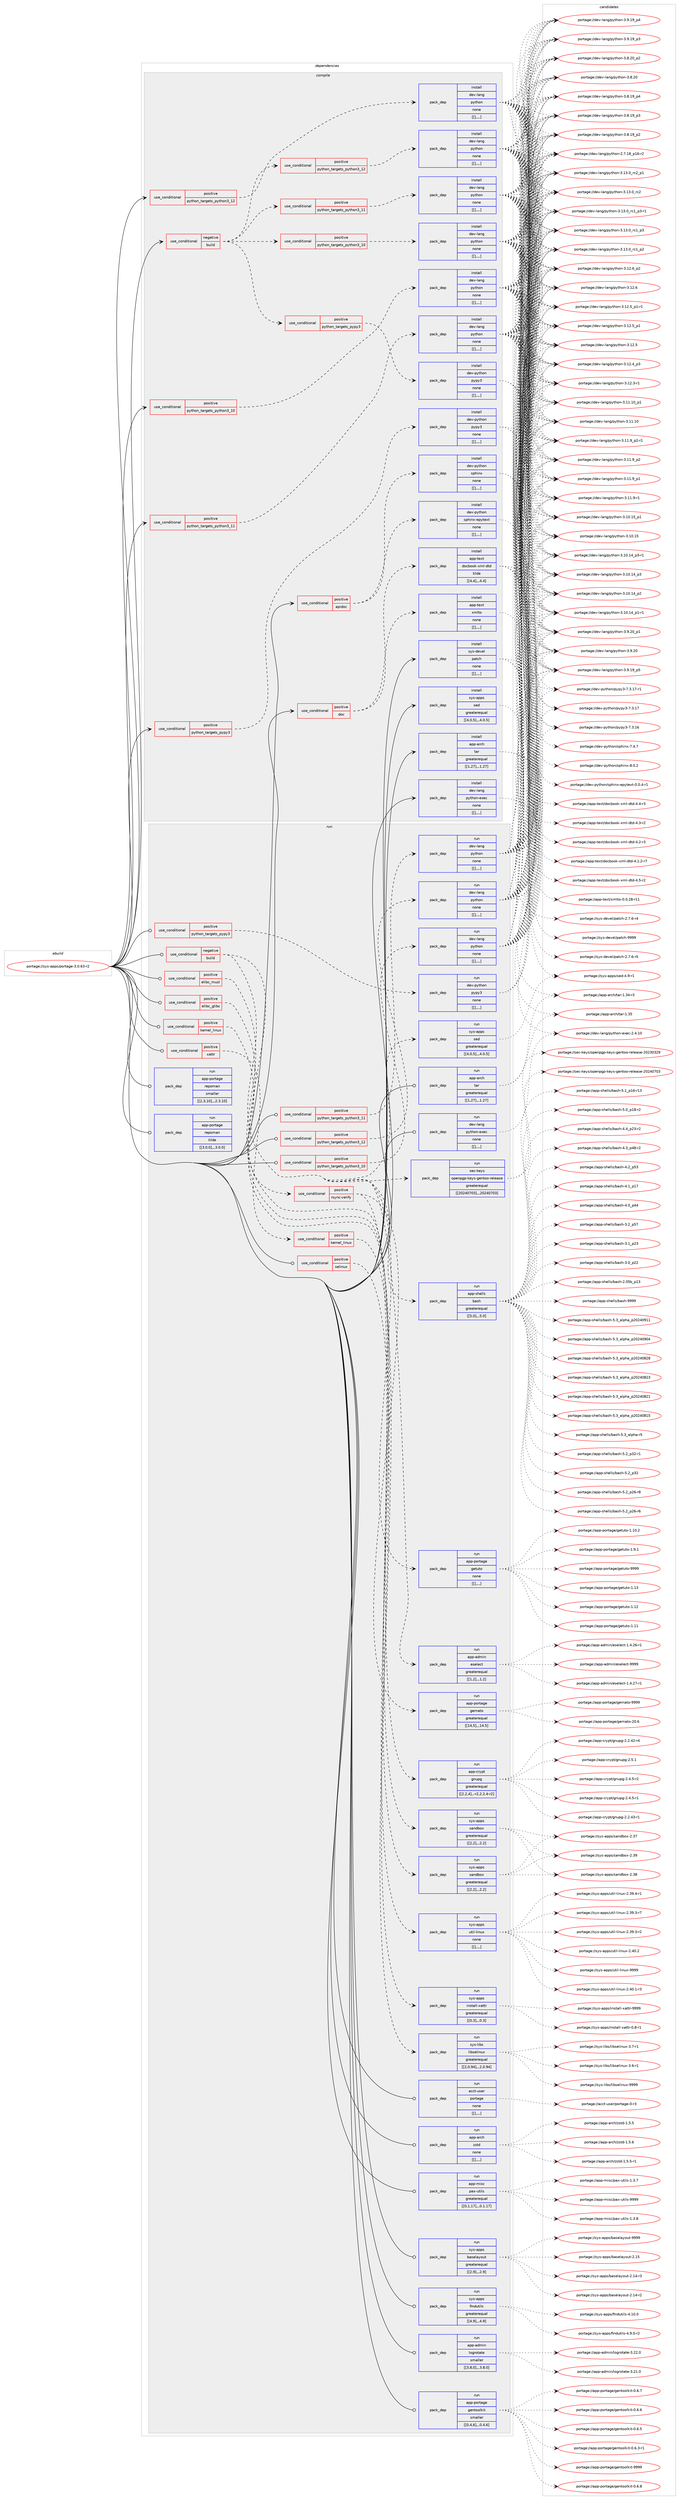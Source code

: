 digraph prolog {

# *************
# Graph options
# *************

newrank=true;
concentrate=true;
compound=true;
graph [rankdir=LR,fontname=Helvetica,fontsize=10,ranksep=1.5];#, ranksep=2.5, nodesep=0.2];
edge  [arrowhead=vee];
node  [fontname=Helvetica,fontsize=10];

# **********
# The ebuild
# **********

subgraph cluster_leftcol {
color=gray;
label=<<i>ebuild</i>>;
id [label="portage://sys-apps/portage-3.0.63-r2", color=red, width=4, href="../sys-apps/portage-3.0.63-r2.svg"];
}

# ****************
# The dependencies
# ****************

subgraph cluster_midcol {
color=gray;
label=<<i>dependencies</i>>;
subgraph cluster_compile {
fillcolor="#eeeeee";
style=filled;
label=<<i>compile</i>>;
subgraph cond6954 {
dependency18473 [label=<<TABLE BORDER="0" CELLBORDER="1" CELLSPACING="0" CELLPADDING="4"><TR><TD ROWSPAN="3" CELLPADDING="10">use_conditional</TD></TR><TR><TD>negative</TD></TR><TR><TD>build</TD></TR></TABLE>>, shape=none, color=red];
subgraph cond6955 {
dependency18474 [label=<<TABLE BORDER="0" CELLBORDER="1" CELLSPACING="0" CELLPADDING="4"><TR><TD ROWSPAN="3" CELLPADDING="10">use_conditional</TD></TR><TR><TD>positive</TD></TR><TR><TD>python_targets_pypy3</TD></TR></TABLE>>, shape=none, color=red];
subgraph pack11467 {
dependency18475 [label=<<TABLE BORDER="0" CELLBORDER="1" CELLSPACING="0" CELLPADDING="4" WIDTH="220"><TR><TD ROWSPAN="6" CELLPADDING="30">pack_dep</TD></TR><TR><TD WIDTH="110">install</TD></TR><TR><TD>dev-python</TD></TR><TR><TD>pypy3</TD></TR><TR><TD>none</TD></TR><TR><TD>[[],,,,]</TD></TR></TABLE>>, shape=none, color=blue];
}
dependency18474:e -> dependency18475:w [weight=20,style="dashed",arrowhead="vee"];
}
dependency18473:e -> dependency18474:w [weight=20,style="dashed",arrowhead="vee"];
subgraph cond6956 {
dependency18476 [label=<<TABLE BORDER="0" CELLBORDER="1" CELLSPACING="0" CELLPADDING="4"><TR><TD ROWSPAN="3" CELLPADDING="10">use_conditional</TD></TR><TR><TD>positive</TD></TR><TR><TD>python_targets_python3_10</TD></TR></TABLE>>, shape=none, color=red];
subgraph pack11468 {
dependency18477 [label=<<TABLE BORDER="0" CELLBORDER="1" CELLSPACING="0" CELLPADDING="4" WIDTH="220"><TR><TD ROWSPAN="6" CELLPADDING="30">pack_dep</TD></TR><TR><TD WIDTH="110">install</TD></TR><TR><TD>dev-lang</TD></TR><TR><TD>python</TD></TR><TR><TD>none</TD></TR><TR><TD>[[],,,,]</TD></TR></TABLE>>, shape=none, color=blue];
}
dependency18476:e -> dependency18477:w [weight=20,style="dashed",arrowhead="vee"];
}
dependency18473:e -> dependency18476:w [weight=20,style="dashed",arrowhead="vee"];
subgraph cond6957 {
dependency18478 [label=<<TABLE BORDER="0" CELLBORDER="1" CELLSPACING="0" CELLPADDING="4"><TR><TD ROWSPAN="3" CELLPADDING="10">use_conditional</TD></TR><TR><TD>positive</TD></TR><TR><TD>python_targets_python3_11</TD></TR></TABLE>>, shape=none, color=red];
subgraph pack11469 {
dependency18479 [label=<<TABLE BORDER="0" CELLBORDER="1" CELLSPACING="0" CELLPADDING="4" WIDTH="220"><TR><TD ROWSPAN="6" CELLPADDING="30">pack_dep</TD></TR><TR><TD WIDTH="110">install</TD></TR><TR><TD>dev-lang</TD></TR><TR><TD>python</TD></TR><TR><TD>none</TD></TR><TR><TD>[[],,,,]</TD></TR></TABLE>>, shape=none, color=blue];
}
dependency18478:e -> dependency18479:w [weight=20,style="dashed",arrowhead="vee"];
}
dependency18473:e -> dependency18478:w [weight=20,style="dashed",arrowhead="vee"];
subgraph cond6958 {
dependency18480 [label=<<TABLE BORDER="0" CELLBORDER="1" CELLSPACING="0" CELLPADDING="4"><TR><TD ROWSPAN="3" CELLPADDING="10">use_conditional</TD></TR><TR><TD>positive</TD></TR><TR><TD>python_targets_python3_12</TD></TR></TABLE>>, shape=none, color=red];
subgraph pack11470 {
dependency18481 [label=<<TABLE BORDER="0" CELLBORDER="1" CELLSPACING="0" CELLPADDING="4" WIDTH="220"><TR><TD ROWSPAN="6" CELLPADDING="30">pack_dep</TD></TR><TR><TD WIDTH="110">install</TD></TR><TR><TD>dev-lang</TD></TR><TR><TD>python</TD></TR><TR><TD>none</TD></TR><TR><TD>[[],,,,]</TD></TR></TABLE>>, shape=none, color=blue];
}
dependency18480:e -> dependency18481:w [weight=20,style="dashed",arrowhead="vee"];
}
dependency18473:e -> dependency18480:w [weight=20,style="dashed",arrowhead="vee"];
}
id:e -> dependency18473:w [weight=20,style="solid",arrowhead="vee"];
subgraph cond6959 {
dependency18482 [label=<<TABLE BORDER="0" CELLBORDER="1" CELLSPACING="0" CELLPADDING="4"><TR><TD ROWSPAN="3" CELLPADDING="10">use_conditional</TD></TR><TR><TD>positive</TD></TR><TR><TD>apidoc</TD></TR></TABLE>>, shape=none, color=red];
subgraph pack11471 {
dependency18483 [label=<<TABLE BORDER="0" CELLBORDER="1" CELLSPACING="0" CELLPADDING="4" WIDTH="220"><TR><TD ROWSPAN="6" CELLPADDING="30">pack_dep</TD></TR><TR><TD WIDTH="110">install</TD></TR><TR><TD>dev-python</TD></TR><TR><TD>sphinx</TD></TR><TR><TD>none</TD></TR><TR><TD>[[],,,,]</TD></TR></TABLE>>, shape=none, color=blue];
}
dependency18482:e -> dependency18483:w [weight=20,style="dashed",arrowhead="vee"];
subgraph pack11472 {
dependency18484 [label=<<TABLE BORDER="0" CELLBORDER="1" CELLSPACING="0" CELLPADDING="4" WIDTH="220"><TR><TD ROWSPAN="6" CELLPADDING="30">pack_dep</TD></TR><TR><TD WIDTH="110">install</TD></TR><TR><TD>dev-python</TD></TR><TR><TD>sphinx-epytext</TD></TR><TR><TD>none</TD></TR><TR><TD>[[],,,,]</TD></TR></TABLE>>, shape=none, color=blue];
}
dependency18482:e -> dependency18484:w [weight=20,style="dashed",arrowhead="vee"];
}
id:e -> dependency18482:w [weight=20,style="solid",arrowhead="vee"];
subgraph cond6960 {
dependency18485 [label=<<TABLE BORDER="0" CELLBORDER="1" CELLSPACING="0" CELLPADDING="4"><TR><TD ROWSPAN="3" CELLPADDING="10">use_conditional</TD></TR><TR><TD>positive</TD></TR><TR><TD>doc</TD></TR></TABLE>>, shape=none, color=red];
subgraph pack11473 {
dependency18486 [label=<<TABLE BORDER="0" CELLBORDER="1" CELLSPACING="0" CELLPADDING="4" WIDTH="220"><TR><TD ROWSPAN="6" CELLPADDING="30">pack_dep</TD></TR><TR><TD WIDTH="110">install</TD></TR><TR><TD>app-text</TD></TR><TR><TD>docbook-xml-dtd</TD></TR><TR><TD>tilde</TD></TR><TR><TD>[[4,4],,,4.4]</TD></TR></TABLE>>, shape=none, color=blue];
}
dependency18485:e -> dependency18486:w [weight=20,style="dashed",arrowhead="vee"];
subgraph pack11474 {
dependency18487 [label=<<TABLE BORDER="0" CELLBORDER="1" CELLSPACING="0" CELLPADDING="4" WIDTH="220"><TR><TD ROWSPAN="6" CELLPADDING="30">pack_dep</TD></TR><TR><TD WIDTH="110">install</TD></TR><TR><TD>app-text</TD></TR><TR><TD>xmlto</TD></TR><TR><TD>none</TD></TR><TR><TD>[[],,,,]</TD></TR></TABLE>>, shape=none, color=blue];
}
dependency18485:e -> dependency18487:w [weight=20,style="dashed",arrowhead="vee"];
}
id:e -> dependency18485:w [weight=20,style="solid",arrowhead="vee"];
subgraph cond6961 {
dependency18488 [label=<<TABLE BORDER="0" CELLBORDER="1" CELLSPACING="0" CELLPADDING="4"><TR><TD ROWSPAN="3" CELLPADDING="10">use_conditional</TD></TR><TR><TD>positive</TD></TR><TR><TD>python_targets_pypy3</TD></TR></TABLE>>, shape=none, color=red];
subgraph pack11475 {
dependency18489 [label=<<TABLE BORDER="0" CELLBORDER="1" CELLSPACING="0" CELLPADDING="4" WIDTH="220"><TR><TD ROWSPAN="6" CELLPADDING="30">pack_dep</TD></TR><TR><TD WIDTH="110">install</TD></TR><TR><TD>dev-python</TD></TR><TR><TD>pypy3</TD></TR><TR><TD>none</TD></TR><TR><TD>[[],,,,]</TD></TR></TABLE>>, shape=none, color=blue];
}
dependency18488:e -> dependency18489:w [weight=20,style="dashed",arrowhead="vee"];
}
id:e -> dependency18488:w [weight=20,style="solid",arrowhead="vee"];
subgraph cond6962 {
dependency18490 [label=<<TABLE BORDER="0" CELLBORDER="1" CELLSPACING="0" CELLPADDING="4"><TR><TD ROWSPAN="3" CELLPADDING="10">use_conditional</TD></TR><TR><TD>positive</TD></TR><TR><TD>python_targets_python3_10</TD></TR></TABLE>>, shape=none, color=red];
subgraph pack11476 {
dependency18491 [label=<<TABLE BORDER="0" CELLBORDER="1" CELLSPACING="0" CELLPADDING="4" WIDTH="220"><TR><TD ROWSPAN="6" CELLPADDING="30">pack_dep</TD></TR><TR><TD WIDTH="110">install</TD></TR><TR><TD>dev-lang</TD></TR><TR><TD>python</TD></TR><TR><TD>none</TD></TR><TR><TD>[[],,,,]</TD></TR></TABLE>>, shape=none, color=blue];
}
dependency18490:e -> dependency18491:w [weight=20,style="dashed",arrowhead="vee"];
}
id:e -> dependency18490:w [weight=20,style="solid",arrowhead="vee"];
subgraph cond6963 {
dependency18492 [label=<<TABLE BORDER="0" CELLBORDER="1" CELLSPACING="0" CELLPADDING="4"><TR><TD ROWSPAN="3" CELLPADDING="10">use_conditional</TD></TR><TR><TD>positive</TD></TR><TR><TD>python_targets_python3_11</TD></TR></TABLE>>, shape=none, color=red];
subgraph pack11477 {
dependency18493 [label=<<TABLE BORDER="0" CELLBORDER="1" CELLSPACING="0" CELLPADDING="4" WIDTH="220"><TR><TD ROWSPAN="6" CELLPADDING="30">pack_dep</TD></TR><TR><TD WIDTH="110">install</TD></TR><TR><TD>dev-lang</TD></TR><TR><TD>python</TD></TR><TR><TD>none</TD></TR><TR><TD>[[],,,,]</TD></TR></TABLE>>, shape=none, color=blue];
}
dependency18492:e -> dependency18493:w [weight=20,style="dashed",arrowhead="vee"];
}
id:e -> dependency18492:w [weight=20,style="solid",arrowhead="vee"];
subgraph cond6964 {
dependency18494 [label=<<TABLE BORDER="0" CELLBORDER="1" CELLSPACING="0" CELLPADDING="4"><TR><TD ROWSPAN="3" CELLPADDING="10">use_conditional</TD></TR><TR><TD>positive</TD></TR><TR><TD>python_targets_python3_12</TD></TR></TABLE>>, shape=none, color=red];
subgraph pack11478 {
dependency18495 [label=<<TABLE BORDER="0" CELLBORDER="1" CELLSPACING="0" CELLPADDING="4" WIDTH="220"><TR><TD ROWSPAN="6" CELLPADDING="30">pack_dep</TD></TR><TR><TD WIDTH="110">install</TD></TR><TR><TD>dev-lang</TD></TR><TR><TD>python</TD></TR><TR><TD>none</TD></TR><TR><TD>[[],,,,]</TD></TR></TABLE>>, shape=none, color=blue];
}
dependency18494:e -> dependency18495:w [weight=20,style="dashed",arrowhead="vee"];
}
id:e -> dependency18494:w [weight=20,style="solid",arrowhead="vee"];
subgraph pack11479 {
dependency18496 [label=<<TABLE BORDER="0" CELLBORDER="1" CELLSPACING="0" CELLPADDING="4" WIDTH="220"><TR><TD ROWSPAN="6" CELLPADDING="30">pack_dep</TD></TR><TR><TD WIDTH="110">install</TD></TR><TR><TD>app-arch</TD></TR><TR><TD>tar</TD></TR><TR><TD>greaterequal</TD></TR><TR><TD>[[1,27],,,1.27]</TD></TR></TABLE>>, shape=none, color=blue];
}
id:e -> dependency18496:w [weight=20,style="solid",arrowhead="vee"];
subgraph pack11480 {
dependency18497 [label=<<TABLE BORDER="0" CELLBORDER="1" CELLSPACING="0" CELLPADDING="4" WIDTH="220"><TR><TD ROWSPAN="6" CELLPADDING="30">pack_dep</TD></TR><TR><TD WIDTH="110">install</TD></TR><TR><TD>dev-lang</TD></TR><TR><TD>python-exec</TD></TR><TR><TD>none</TD></TR><TR><TD>[[],,,,]</TD></TR></TABLE>>, shape=none, color=blue];
}
id:e -> dependency18497:w [weight=20,style="solid",arrowhead="vee"];
subgraph pack11481 {
dependency18498 [label=<<TABLE BORDER="0" CELLBORDER="1" CELLSPACING="0" CELLPADDING="4" WIDTH="220"><TR><TD ROWSPAN="6" CELLPADDING="30">pack_dep</TD></TR><TR><TD WIDTH="110">install</TD></TR><TR><TD>sys-apps</TD></TR><TR><TD>sed</TD></TR><TR><TD>greaterequal</TD></TR><TR><TD>[[4,0,5],,,4.0.5]</TD></TR></TABLE>>, shape=none, color=blue];
}
id:e -> dependency18498:w [weight=20,style="solid",arrowhead="vee"];
subgraph pack11482 {
dependency18499 [label=<<TABLE BORDER="0" CELLBORDER="1" CELLSPACING="0" CELLPADDING="4" WIDTH="220"><TR><TD ROWSPAN="6" CELLPADDING="30">pack_dep</TD></TR><TR><TD WIDTH="110">install</TD></TR><TR><TD>sys-devel</TD></TR><TR><TD>patch</TD></TR><TR><TD>none</TD></TR><TR><TD>[[],,,,]</TD></TR></TABLE>>, shape=none, color=blue];
}
id:e -> dependency18499:w [weight=20,style="solid",arrowhead="vee"];
}
subgraph cluster_compileandrun {
fillcolor="#eeeeee";
style=filled;
label=<<i>compile and run</i>>;
}
subgraph cluster_run {
fillcolor="#eeeeee";
style=filled;
label=<<i>run</i>>;
subgraph cond6965 {
dependency18500 [label=<<TABLE BORDER="0" CELLBORDER="1" CELLSPACING="0" CELLPADDING="4"><TR><TD ROWSPAN="3" CELLPADDING="10">use_conditional</TD></TR><TR><TD>negative</TD></TR><TR><TD>build</TD></TR></TABLE>>, shape=none, color=red];
subgraph pack11483 {
dependency18501 [label=<<TABLE BORDER="0" CELLBORDER="1" CELLSPACING="0" CELLPADDING="4" WIDTH="220"><TR><TD ROWSPAN="6" CELLPADDING="30">pack_dep</TD></TR><TR><TD WIDTH="110">run</TD></TR><TR><TD>app-admin</TD></TR><TR><TD>eselect</TD></TR><TR><TD>greaterequal</TD></TR><TR><TD>[[1,2],,,1.2]</TD></TR></TABLE>>, shape=none, color=blue];
}
dependency18500:e -> dependency18501:w [weight=20,style="dashed",arrowhead="vee"];
subgraph pack11484 {
dependency18502 [label=<<TABLE BORDER="0" CELLBORDER="1" CELLSPACING="0" CELLPADDING="4" WIDTH="220"><TR><TD ROWSPAN="6" CELLPADDING="30">pack_dep</TD></TR><TR><TD WIDTH="110">run</TD></TR><TR><TD>app-portage</TD></TR><TR><TD>getuto</TD></TR><TR><TD>none</TD></TR><TR><TD>[[],,,,]</TD></TR></TABLE>>, shape=none, color=blue];
}
dependency18500:e -> dependency18502:w [weight=20,style="dashed",arrowhead="vee"];
subgraph pack11485 {
dependency18503 [label=<<TABLE BORDER="0" CELLBORDER="1" CELLSPACING="0" CELLPADDING="4" WIDTH="220"><TR><TD ROWSPAN="6" CELLPADDING="30">pack_dep</TD></TR><TR><TD WIDTH="110">run</TD></TR><TR><TD>app-shells</TD></TR><TR><TD>bash</TD></TR><TR><TD>greaterequal</TD></TR><TR><TD>[[5,0],,,5.0]</TD></TR></TABLE>>, shape=none, color=blue];
}
dependency18500:e -> dependency18503:w [weight=20,style="dashed",arrowhead="vee"];
subgraph pack11486 {
dependency18504 [label=<<TABLE BORDER="0" CELLBORDER="1" CELLSPACING="0" CELLPADDING="4" WIDTH="220"><TR><TD ROWSPAN="6" CELLPADDING="30">pack_dep</TD></TR><TR><TD WIDTH="110">run</TD></TR><TR><TD>sec-keys</TD></TR><TR><TD>openpgp-keys-gentoo-release</TD></TR><TR><TD>greaterequal</TD></TR><TR><TD>[[20240703],,,20240703]</TD></TR></TABLE>>, shape=none, color=blue];
}
dependency18500:e -> dependency18504:w [weight=20,style="dashed",arrowhead="vee"];
subgraph pack11487 {
dependency18505 [label=<<TABLE BORDER="0" CELLBORDER="1" CELLSPACING="0" CELLPADDING="4" WIDTH="220"><TR><TD ROWSPAN="6" CELLPADDING="30">pack_dep</TD></TR><TR><TD WIDTH="110">run</TD></TR><TR><TD>sys-apps</TD></TR><TR><TD>sed</TD></TR><TR><TD>greaterequal</TD></TR><TR><TD>[[4,0,5],,,4.0.5]</TD></TR></TABLE>>, shape=none, color=blue];
}
dependency18500:e -> dependency18505:w [weight=20,style="dashed",arrowhead="vee"];
subgraph cond6966 {
dependency18506 [label=<<TABLE BORDER="0" CELLBORDER="1" CELLSPACING="0" CELLPADDING="4"><TR><TD ROWSPAN="3" CELLPADDING="10">use_conditional</TD></TR><TR><TD>positive</TD></TR><TR><TD>rsync-verify</TD></TR></TABLE>>, shape=none, color=red];
subgraph pack11488 {
dependency18507 [label=<<TABLE BORDER="0" CELLBORDER="1" CELLSPACING="0" CELLPADDING="4" WIDTH="220"><TR><TD ROWSPAN="6" CELLPADDING="30">pack_dep</TD></TR><TR><TD WIDTH="110">run</TD></TR><TR><TD>app-crypt</TD></TR><TR><TD>gnupg</TD></TR><TR><TD>greaterequal</TD></TR><TR><TD>[[2,2,4],,-r2,2.2.4-r2]</TD></TR></TABLE>>, shape=none, color=blue];
}
dependency18506:e -> dependency18507:w [weight=20,style="dashed",arrowhead="vee"];
subgraph pack11489 {
dependency18508 [label=<<TABLE BORDER="0" CELLBORDER="1" CELLSPACING="0" CELLPADDING="4" WIDTH="220"><TR><TD ROWSPAN="6" CELLPADDING="30">pack_dep</TD></TR><TR><TD WIDTH="110">run</TD></TR><TR><TD>app-portage</TD></TR><TR><TD>gemato</TD></TR><TR><TD>greaterequal</TD></TR><TR><TD>[[14,5],,,14.5]</TD></TR></TABLE>>, shape=none, color=blue];
}
dependency18506:e -> dependency18508:w [weight=20,style="dashed",arrowhead="vee"];
}
dependency18500:e -> dependency18506:w [weight=20,style="dashed",arrowhead="vee"];
}
id:e -> dependency18500:w [weight=20,style="solid",arrowhead="odot"];
subgraph cond6967 {
dependency18509 [label=<<TABLE BORDER="0" CELLBORDER="1" CELLSPACING="0" CELLPADDING="4"><TR><TD ROWSPAN="3" CELLPADDING="10">use_conditional</TD></TR><TR><TD>positive</TD></TR><TR><TD>elibc_glibc</TD></TR></TABLE>>, shape=none, color=red];
subgraph pack11490 {
dependency18510 [label=<<TABLE BORDER="0" CELLBORDER="1" CELLSPACING="0" CELLPADDING="4" WIDTH="220"><TR><TD ROWSPAN="6" CELLPADDING="30">pack_dep</TD></TR><TR><TD WIDTH="110">run</TD></TR><TR><TD>sys-apps</TD></TR><TR><TD>sandbox</TD></TR><TR><TD>greaterequal</TD></TR><TR><TD>[[2,2],,,2.2]</TD></TR></TABLE>>, shape=none, color=blue];
}
dependency18509:e -> dependency18510:w [weight=20,style="dashed",arrowhead="vee"];
}
id:e -> dependency18509:w [weight=20,style="solid",arrowhead="odot"];
subgraph cond6968 {
dependency18511 [label=<<TABLE BORDER="0" CELLBORDER="1" CELLSPACING="0" CELLPADDING="4"><TR><TD ROWSPAN="3" CELLPADDING="10">use_conditional</TD></TR><TR><TD>positive</TD></TR><TR><TD>elibc_musl</TD></TR></TABLE>>, shape=none, color=red];
subgraph pack11491 {
dependency18512 [label=<<TABLE BORDER="0" CELLBORDER="1" CELLSPACING="0" CELLPADDING="4" WIDTH="220"><TR><TD ROWSPAN="6" CELLPADDING="30">pack_dep</TD></TR><TR><TD WIDTH="110">run</TD></TR><TR><TD>sys-apps</TD></TR><TR><TD>sandbox</TD></TR><TR><TD>greaterequal</TD></TR><TR><TD>[[2,2],,,2.2]</TD></TR></TABLE>>, shape=none, color=blue];
}
dependency18511:e -> dependency18512:w [weight=20,style="dashed",arrowhead="vee"];
}
id:e -> dependency18511:w [weight=20,style="solid",arrowhead="odot"];
subgraph cond6969 {
dependency18513 [label=<<TABLE BORDER="0" CELLBORDER="1" CELLSPACING="0" CELLPADDING="4"><TR><TD ROWSPAN="3" CELLPADDING="10">use_conditional</TD></TR><TR><TD>positive</TD></TR><TR><TD>kernel_linux</TD></TR></TABLE>>, shape=none, color=red];
subgraph pack11492 {
dependency18514 [label=<<TABLE BORDER="0" CELLBORDER="1" CELLSPACING="0" CELLPADDING="4" WIDTH="220"><TR><TD ROWSPAN="6" CELLPADDING="30">pack_dep</TD></TR><TR><TD WIDTH="110">run</TD></TR><TR><TD>sys-apps</TD></TR><TR><TD>util-linux</TD></TR><TR><TD>none</TD></TR><TR><TD>[[],,,,]</TD></TR></TABLE>>, shape=none, color=blue];
}
dependency18513:e -> dependency18514:w [weight=20,style="dashed",arrowhead="vee"];
}
id:e -> dependency18513:w [weight=20,style="solid",arrowhead="odot"];
subgraph cond6970 {
dependency18515 [label=<<TABLE BORDER="0" CELLBORDER="1" CELLSPACING="0" CELLPADDING="4"><TR><TD ROWSPAN="3" CELLPADDING="10">use_conditional</TD></TR><TR><TD>positive</TD></TR><TR><TD>python_targets_pypy3</TD></TR></TABLE>>, shape=none, color=red];
subgraph pack11493 {
dependency18516 [label=<<TABLE BORDER="0" CELLBORDER="1" CELLSPACING="0" CELLPADDING="4" WIDTH="220"><TR><TD ROWSPAN="6" CELLPADDING="30">pack_dep</TD></TR><TR><TD WIDTH="110">run</TD></TR><TR><TD>dev-python</TD></TR><TR><TD>pypy3</TD></TR><TR><TD>none</TD></TR><TR><TD>[[],,,,]</TD></TR></TABLE>>, shape=none, color=blue];
}
dependency18515:e -> dependency18516:w [weight=20,style="dashed",arrowhead="vee"];
}
id:e -> dependency18515:w [weight=20,style="solid",arrowhead="odot"];
subgraph cond6971 {
dependency18517 [label=<<TABLE BORDER="0" CELLBORDER="1" CELLSPACING="0" CELLPADDING="4"><TR><TD ROWSPAN="3" CELLPADDING="10">use_conditional</TD></TR><TR><TD>positive</TD></TR><TR><TD>python_targets_python3_10</TD></TR></TABLE>>, shape=none, color=red];
subgraph pack11494 {
dependency18518 [label=<<TABLE BORDER="0" CELLBORDER="1" CELLSPACING="0" CELLPADDING="4" WIDTH="220"><TR><TD ROWSPAN="6" CELLPADDING="30">pack_dep</TD></TR><TR><TD WIDTH="110">run</TD></TR><TR><TD>dev-lang</TD></TR><TR><TD>python</TD></TR><TR><TD>none</TD></TR><TR><TD>[[],,,,]</TD></TR></TABLE>>, shape=none, color=blue];
}
dependency18517:e -> dependency18518:w [weight=20,style="dashed",arrowhead="vee"];
}
id:e -> dependency18517:w [weight=20,style="solid",arrowhead="odot"];
subgraph cond6972 {
dependency18519 [label=<<TABLE BORDER="0" CELLBORDER="1" CELLSPACING="0" CELLPADDING="4"><TR><TD ROWSPAN="3" CELLPADDING="10">use_conditional</TD></TR><TR><TD>positive</TD></TR><TR><TD>python_targets_python3_11</TD></TR></TABLE>>, shape=none, color=red];
subgraph pack11495 {
dependency18520 [label=<<TABLE BORDER="0" CELLBORDER="1" CELLSPACING="0" CELLPADDING="4" WIDTH="220"><TR><TD ROWSPAN="6" CELLPADDING="30">pack_dep</TD></TR><TR><TD WIDTH="110">run</TD></TR><TR><TD>dev-lang</TD></TR><TR><TD>python</TD></TR><TR><TD>none</TD></TR><TR><TD>[[],,,,]</TD></TR></TABLE>>, shape=none, color=blue];
}
dependency18519:e -> dependency18520:w [weight=20,style="dashed",arrowhead="vee"];
}
id:e -> dependency18519:w [weight=20,style="solid",arrowhead="odot"];
subgraph cond6973 {
dependency18521 [label=<<TABLE BORDER="0" CELLBORDER="1" CELLSPACING="0" CELLPADDING="4"><TR><TD ROWSPAN="3" CELLPADDING="10">use_conditional</TD></TR><TR><TD>positive</TD></TR><TR><TD>python_targets_python3_12</TD></TR></TABLE>>, shape=none, color=red];
subgraph pack11496 {
dependency18522 [label=<<TABLE BORDER="0" CELLBORDER="1" CELLSPACING="0" CELLPADDING="4" WIDTH="220"><TR><TD ROWSPAN="6" CELLPADDING="30">pack_dep</TD></TR><TR><TD WIDTH="110">run</TD></TR><TR><TD>dev-lang</TD></TR><TR><TD>python</TD></TR><TR><TD>none</TD></TR><TR><TD>[[],,,,]</TD></TR></TABLE>>, shape=none, color=blue];
}
dependency18521:e -> dependency18522:w [weight=20,style="dashed",arrowhead="vee"];
}
id:e -> dependency18521:w [weight=20,style="solid",arrowhead="odot"];
subgraph cond6974 {
dependency18523 [label=<<TABLE BORDER="0" CELLBORDER="1" CELLSPACING="0" CELLPADDING="4"><TR><TD ROWSPAN="3" CELLPADDING="10">use_conditional</TD></TR><TR><TD>positive</TD></TR><TR><TD>selinux</TD></TR></TABLE>>, shape=none, color=red];
subgraph pack11497 {
dependency18524 [label=<<TABLE BORDER="0" CELLBORDER="1" CELLSPACING="0" CELLPADDING="4" WIDTH="220"><TR><TD ROWSPAN="6" CELLPADDING="30">pack_dep</TD></TR><TR><TD WIDTH="110">run</TD></TR><TR><TD>sys-libs</TD></TR><TR><TD>libselinux</TD></TR><TR><TD>greaterequal</TD></TR><TR><TD>[[2,0,94],,,2.0.94]</TD></TR></TABLE>>, shape=none, color=blue];
}
dependency18523:e -> dependency18524:w [weight=20,style="dashed",arrowhead="vee"];
}
id:e -> dependency18523:w [weight=20,style="solid",arrowhead="odot"];
subgraph cond6975 {
dependency18525 [label=<<TABLE BORDER="0" CELLBORDER="1" CELLSPACING="0" CELLPADDING="4"><TR><TD ROWSPAN="3" CELLPADDING="10">use_conditional</TD></TR><TR><TD>positive</TD></TR><TR><TD>xattr</TD></TR></TABLE>>, shape=none, color=red];
subgraph cond6976 {
dependency18526 [label=<<TABLE BORDER="0" CELLBORDER="1" CELLSPACING="0" CELLPADDING="4"><TR><TD ROWSPAN="3" CELLPADDING="10">use_conditional</TD></TR><TR><TD>positive</TD></TR><TR><TD>kernel_linux</TD></TR></TABLE>>, shape=none, color=red];
subgraph pack11498 {
dependency18527 [label=<<TABLE BORDER="0" CELLBORDER="1" CELLSPACING="0" CELLPADDING="4" WIDTH="220"><TR><TD ROWSPAN="6" CELLPADDING="30">pack_dep</TD></TR><TR><TD WIDTH="110">run</TD></TR><TR><TD>sys-apps</TD></TR><TR><TD>install-xattr</TD></TR><TR><TD>greaterequal</TD></TR><TR><TD>[[0,3],,,0.3]</TD></TR></TABLE>>, shape=none, color=blue];
}
dependency18526:e -> dependency18527:w [weight=20,style="dashed",arrowhead="vee"];
}
dependency18525:e -> dependency18526:w [weight=20,style="dashed",arrowhead="vee"];
}
id:e -> dependency18525:w [weight=20,style="solid",arrowhead="odot"];
subgraph pack11499 {
dependency18528 [label=<<TABLE BORDER="0" CELLBORDER="1" CELLSPACING="0" CELLPADDING="4" WIDTH="220"><TR><TD ROWSPAN="6" CELLPADDING="30">pack_dep</TD></TR><TR><TD WIDTH="110">run</TD></TR><TR><TD>acct-user</TD></TR><TR><TD>portage</TD></TR><TR><TD>none</TD></TR><TR><TD>[[],,,,]</TD></TR></TABLE>>, shape=none, color=blue];
}
id:e -> dependency18528:w [weight=20,style="solid",arrowhead="odot"];
subgraph pack11500 {
dependency18529 [label=<<TABLE BORDER="0" CELLBORDER="1" CELLSPACING="0" CELLPADDING="4" WIDTH="220"><TR><TD ROWSPAN="6" CELLPADDING="30">pack_dep</TD></TR><TR><TD WIDTH="110">run</TD></TR><TR><TD>app-arch</TD></TR><TR><TD>tar</TD></TR><TR><TD>greaterequal</TD></TR><TR><TD>[[1,27],,,1.27]</TD></TR></TABLE>>, shape=none, color=blue];
}
id:e -> dependency18529:w [weight=20,style="solid",arrowhead="odot"];
subgraph pack11501 {
dependency18530 [label=<<TABLE BORDER="0" CELLBORDER="1" CELLSPACING="0" CELLPADDING="4" WIDTH="220"><TR><TD ROWSPAN="6" CELLPADDING="30">pack_dep</TD></TR><TR><TD WIDTH="110">run</TD></TR><TR><TD>app-arch</TD></TR><TR><TD>zstd</TD></TR><TR><TD>none</TD></TR><TR><TD>[[],,,,]</TD></TR></TABLE>>, shape=none, color=blue];
}
id:e -> dependency18530:w [weight=20,style="solid",arrowhead="odot"];
subgraph pack11502 {
dependency18531 [label=<<TABLE BORDER="0" CELLBORDER="1" CELLSPACING="0" CELLPADDING="4" WIDTH="220"><TR><TD ROWSPAN="6" CELLPADDING="30">pack_dep</TD></TR><TR><TD WIDTH="110">run</TD></TR><TR><TD>app-misc</TD></TR><TR><TD>pax-utils</TD></TR><TR><TD>greaterequal</TD></TR><TR><TD>[[0,1,17],,,0.1.17]</TD></TR></TABLE>>, shape=none, color=blue];
}
id:e -> dependency18531:w [weight=20,style="solid",arrowhead="odot"];
subgraph pack11503 {
dependency18532 [label=<<TABLE BORDER="0" CELLBORDER="1" CELLSPACING="0" CELLPADDING="4" WIDTH="220"><TR><TD ROWSPAN="6" CELLPADDING="30">pack_dep</TD></TR><TR><TD WIDTH="110">run</TD></TR><TR><TD>dev-lang</TD></TR><TR><TD>python-exec</TD></TR><TR><TD>none</TD></TR><TR><TD>[[],,,,]</TD></TR></TABLE>>, shape=none, color=blue];
}
id:e -> dependency18532:w [weight=20,style="solid",arrowhead="odot"];
subgraph pack11504 {
dependency18533 [label=<<TABLE BORDER="0" CELLBORDER="1" CELLSPACING="0" CELLPADDING="4" WIDTH="220"><TR><TD ROWSPAN="6" CELLPADDING="30">pack_dep</TD></TR><TR><TD WIDTH="110">run</TD></TR><TR><TD>sys-apps</TD></TR><TR><TD>baselayout</TD></TR><TR><TD>greaterequal</TD></TR><TR><TD>[[2,9],,,2.9]</TD></TR></TABLE>>, shape=none, color=blue];
}
id:e -> dependency18533:w [weight=20,style="solid",arrowhead="odot"];
subgraph pack11505 {
dependency18534 [label=<<TABLE BORDER="0" CELLBORDER="1" CELLSPACING="0" CELLPADDING="4" WIDTH="220"><TR><TD ROWSPAN="6" CELLPADDING="30">pack_dep</TD></TR><TR><TD WIDTH="110">run</TD></TR><TR><TD>sys-apps</TD></TR><TR><TD>findutils</TD></TR><TR><TD>greaterequal</TD></TR><TR><TD>[[4,9],,,4.9]</TD></TR></TABLE>>, shape=none, color=blue];
}
id:e -> dependency18534:w [weight=20,style="solid",arrowhead="odot"];
subgraph pack11506 {
dependency18535 [label=<<TABLE BORDER="0" CELLBORDER="1" CELLSPACING="0" CELLPADDING="4" WIDTH="220"><TR><TD ROWSPAN="6" CELLPADDING="30">pack_dep</TD></TR><TR><TD WIDTH="110">run</TD></TR><TR><TD>app-admin</TD></TR><TR><TD>logrotate</TD></TR><TR><TD>smaller</TD></TR><TR><TD>[[3,8,0],,,3.8.0]</TD></TR></TABLE>>, shape=none, color=blue];
}
id:e -> dependency18535:w [weight=20,style="solid",arrowhead="odot"];
subgraph pack11507 {
dependency18536 [label=<<TABLE BORDER="0" CELLBORDER="1" CELLSPACING="0" CELLPADDING="4" WIDTH="220"><TR><TD ROWSPAN="6" CELLPADDING="30">pack_dep</TD></TR><TR><TD WIDTH="110">run</TD></TR><TR><TD>app-portage</TD></TR><TR><TD>gentoolkit</TD></TR><TR><TD>smaller</TD></TR><TR><TD>[[0,4,6],,,0.4.6]</TD></TR></TABLE>>, shape=none, color=blue];
}
id:e -> dependency18536:w [weight=20,style="solid",arrowhead="odot"];
subgraph pack11508 {
dependency18537 [label=<<TABLE BORDER="0" CELLBORDER="1" CELLSPACING="0" CELLPADDING="4" WIDTH="220"><TR><TD ROWSPAN="6" CELLPADDING="30">pack_dep</TD></TR><TR><TD WIDTH="110">run</TD></TR><TR><TD>app-portage</TD></TR><TR><TD>repoman</TD></TR><TR><TD>smaller</TD></TR><TR><TD>[[2,3,10],,,2.3.10]</TD></TR></TABLE>>, shape=none, color=blue];
}
id:e -> dependency18537:w [weight=20,style="solid",arrowhead="odot"];
subgraph pack11509 {
dependency18538 [label=<<TABLE BORDER="0" CELLBORDER="1" CELLSPACING="0" CELLPADDING="4" WIDTH="220"><TR><TD ROWSPAN="6" CELLPADDING="30">pack_dep</TD></TR><TR><TD WIDTH="110">run</TD></TR><TR><TD>app-portage</TD></TR><TR><TD>repoman</TD></TR><TR><TD>tilde</TD></TR><TR><TD>[[3,0,0],,,3.0.0]</TD></TR></TABLE>>, shape=none, color=blue];
}
id:e -> dependency18538:w [weight=20,style="solid",arrowhead="odot"];
}
}

# **************
# The candidates
# **************

subgraph cluster_choices {
rank=same;
color=gray;
label=<<i>candidates</i>>;

subgraph choice11467 {
color=black;
nodesep=1;
choice100101118451121211161041111104711212111212151455546514649554511449 [label="portage://dev-python/pypy3-7.3.17-r1", color=red, width=4,href="../dev-python/pypy3-7.3.17-r1.svg"];
choice10010111845112121116104111110471121211121215145554651464955 [label="portage://dev-python/pypy3-7.3.17", color=red, width=4,href="../dev-python/pypy3-7.3.17.svg"];
choice10010111845112121116104111110471121211121215145554651464954 [label="portage://dev-python/pypy3-7.3.16", color=red, width=4,href="../dev-python/pypy3-7.3.16.svg"];
dependency18475:e -> choice100101118451121211161041111104711212111212151455546514649554511449:w [style=dotted,weight="100"];
dependency18475:e -> choice10010111845112121116104111110471121211121215145554651464955:w [style=dotted,weight="100"];
dependency18475:e -> choice10010111845112121116104111110471121211121215145554651464954:w [style=dotted,weight="100"];
}
subgraph choice11468 {
color=black;
nodesep=1;
choice100101118451089711010347112121116104111110455146495146489511499509511249 [label="portage://dev-lang/python-3.13.0_rc2_p1", color=red, width=4,href="../dev-lang/python-3.13.0_rc2_p1.svg"];
choice10010111845108971101034711212111610411111045514649514648951149950 [label="portage://dev-lang/python-3.13.0_rc2", color=red, width=4,href="../dev-lang/python-3.13.0_rc2.svg"];
choice1001011184510897110103471121211161041111104551464951464895114994995112514511449 [label="portage://dev-lang/python-3.13.0_rc1_p3-r1", color=red, width=4,href="../dev-lang/python-3.13.0_rc1_p3-r1.svg"];
choice100101118451089711010347112121116104111110455146495146489511499499511251 [label="portage://dev-lang/python-3.13.0_rc1_p3", color=red, width=4,href="../dev-lang/python-3.13.0_rc1_p3.svg"];
choice100101118451089711010347112121116104111110455146495146489511499499511250 [label="portage://dev-lang/python-3.13.0_rc1_p2", color=red, width=4,href="../dev-lang/python-3.13.0_rc1_p2.svg"];
choice100101118451089711010347112121116104111110455146495046549511250 [label="portage://dev-lang/python-3.12.6_p2", color=red, width=4,href="../dev-lang/python-3.12.6_p2.svg"];
choice10010111845108971101034711212111610411111045514649504654 [label="portage://dev-lang/python-3.12.6", color=red, width=4,href="../dev-lang/python-3.12.6.svg"];
choice1001011184510897110103471121211161041111104551464950465395112494511449 [label="portage://dev-lang/python-3.12.5_p1-r1", color=red, width=4,href="../dev-lang/python-3.12.5_p1-r1.svg"];
choice100101118451089711010347112121116104111110455146495046539511249 [label="portage://dev-lang/python-3.12.5_p1", color=red, width=4,href="../dev-lang/python-3.12.5_p1.svg"];
choice10010111845108971101034711212111610411111045514649504653 [label="portage://dev-lang/python-3.12.5", color=red, width=4,href="../dev-lang/python-3.12.5.svg"];
choice100101118451089711010347112121116104111110455146495046529511251 [label="portage://dev-lang/python-3.12.4_p3", color=red, width=4,href="../dev-lang/python-3.12.4_p3.svg"];
choice100101118451089711010347112121116104111110455146495046514511449 [label="portage://dev-lang/python-3.12.3-r1", color=red, width=4,href="../dev-lang/python-3.12.3-r1.svg"];
choice10010111845108971101034711212111610411111045514649494649489511249 [label="portage://dev-lang/python-3.11.10_p1", color=red, width=4,href="../dev-lang/python-3.11.10_p1.svg"];
choice1001011184510897110103471121211161041111104551464949464948 [label="portage://dev-lang/python-3.11.10", color=red, width=4,href="../dev-lang/python-3.11.10.svg"];
choice1001011184510897110103471121211161041111104551464949465795112504511449 [label="portage://dev-lang/python-3.11.9_p2-r1", color=red, width=4,href="../dev-lang/python-3.11.9_p2-r1.svg"];
choice100101118451089711010347112121116104111110455146494946579511250 [label="portage://dev-lang/python-3.11.9_p2", color=red, width=4,href="../dev-lang/python-3.11.9_p2.svg"];
choice100101118451089711010347112121116104111110455146494946579511249 [label="portage://dev-lang/python-3.11.9_p1", color=red, width=4,href="../dev-lang/python-3.11.9_p1.svg"];
choice100101118451089711010347112121116104111110455146494946574511449 [label="portage://dev-lang/python-3.11.9-r1", color=red, width=4,href="../dev-lang/python-3.11.9-r1.svg"];
choice10010111845108971101034711212111610411111045514649484649539511249 [label="portage://dev-lang/python-3.10.15_p1", color=red, width=4,href="../dev-lang/python-3.10.15_p1.svg"];
choice1001011184510897110103471121211161041111104551464948464953 [label="portage://dev-lang/python-3.10.15", color=red, width=4,href="../dev-lang/python-3.10.15.svg"];
choice100101118451089711010347112121116104111110455146494846495295112514511449 [label="portage://dev-lang/python-3.10.14_p3-r1", color=red, width=4,href="../dev-lang/python-3.10.14_p3-r1.svg"];
choice10010111845108971101034711212111610411111045514649484649529511251 [label="portage://dev-lang/python-3.10.14_p3", color=red, width=4,href="../dev-lang/python-3.10.14_p3.svg"];
choice10010111845108971101034711212111610411111045514649484649529511250 [label="portage://dev-lang/python-3.10.14_p2", color=red, width=4,href="../dev-lang/python-3.10.14_p2.svg"];
choice100101118451089711010347112121116104111110455146494846495295112494511449 [label="portage://dev-lang/python-3.10.14_p1-r1", color=red, width=4,href="../dev-lang/python-3.10.14_p1-r1.svg"];
choice100101118451089711010347112121116104111110455146574650489511249 [label="portage://dev-lang/python-3.9.20_p1", color=red, width=4,href="../dev-lang/python-3.9.20_p1.svg"];
choice10010111845108971101034711212111610411111045514657465048 [label="portage://dev-lang/python-3.9.20", color=red, width=4,href="../dev-lang/python-3.9.20.svg"];
choice100101118451089711010347112121116104111110455146574649579511253 [label="portage://dev-lang/python-3.9.19_p5", color=red, width=4,href="../dev-lang/python-3.9.19_p5.svg"];
choice100101118451089711010347112121116104111110455146574649579511252 [label="portage://dev-lang/python-3.9.19_p4", color=red, width=4,href="../dev-lang/python-3.9.19_p4.svg"];
choice100101118451089711010347112121116104111110455146574649579511251 [label="portage://dev-lang/python-3.9.19_p3", color=red, width=4,href="../dev-lang/python-3.9.19_p3.svg"];
choice100101118451089711010347112121116104111110455146564650489511250 [label="portage://dev-lang/python-3.8.20_p2", color=red, width=4,href="../dev-lang/python-3.8.20_p2.svg"];
choice10010111845108971101034711212111610411111045514656465048 [label="portage://dev-lang/python-3.8.20", color=red, width=4,href="../dev-lang/python-3.8.20.svg"];
choice100101118451089711010347112121116104111110455146564649579511252 [label="portage://dev-lang/python-3.8.19_p4", color=red, width=4,href="../dev-lang/python-3.8.19_p4.svg"];
choice100101118451089711010347112121116104111110455146564649579511251 [label="portage://dev-lang/python-3.8.19_p3", color=red, width=4,href="../dev-lang/python-3.8.19_p3.svg"];
choice100101118451089711010347112121116104111110455146564649579511250 [label="portage://dev-lang/python-3.8.19_p2", color=red, width=4,href="../dev-lang/python-3.8.19_p2.svg"];
choice100101118451089711010347112121116104111110455046554649569511249544511450 [label="portage://dev-lang/python-2.7.18_p16-r2", color=red, width=4,href="../dev-lang/python-2.7.18_p16-r2.svg"];
dependency18477:e -> choice100101118451089711010347112121116104111110455146495146489511499509511249:w [style=dotted,weight="100"];
dependency18477:e -> choice10010111845108971101034711212111610411111045514649514648951149950:w [style=dotted,weight="100"];
dependency18477:e -> choice1001011184510897110103471121211161041111104551464951464895114994995112514511449:w [style=dotted,weight="100"];
dependency18477:e -> choice100101118451089711010347112121116104111110455146495146489511499499511251:w [style=dotted,weight="100"];
dependency18477:e -> choice100101118451089711010347112121116104111110455146495146489511499499511250:w [style=dotted,weight="100"];
dependency18477:e -> choice100101118451089711010347112121116104111110455146495046549511250:w [style=dotted,weight="100"];
dependency18477:e -> choice10010111845108971101034711212111610411111045514649504654:w [style=dotted,weight="100"];
dependency18477:e -> choice1001011184510897110103471121211161041111104551464950465395112494511449:w [style=dotted,weight="100"];
dependency18477:e -> choice100101118451089711010347112121116104111110455146495046539511249:w [style=dotted,weight="100"];
dependency18477:e -> choice10010111845108971101034711212111610411111045514649504653:w [style=dotted,weight="100"];
dependency18477:e -> choice100101118451089711010347112121116104111110455146495046529511251:w [style=dotted,weight="100"];
dependency18477:e -> choice100101118451089711010347112121116104111110455146495046514511449:w [style=dotted,weight="100"];
dependency18477:e -> choice10010111845108971101034711212111610411111045514649494649489511249:w [style=dotted,weight="100"];
dependency18477:e -> choice1001011184510897110103471121211161041111104551464949464948:w [style=dotted,weight="100"];
dependency18477:e -> choice1001011184510897110103471121211161041111104551464949465795112504511449:w [style=dotted,weight="100"];
dependency18477:e -> choice100101118451089711010347112121116104111110455146494946579511250:w [style=dotted,weight="100"];
dependency18477:e -> choice100101118451089711010347112121116104111110455146494946579511249:w [style=dotted,weight="100"];
dependency18477:e -> choice100101118451089711010347112121116104111110455146494946574511449:w [style=dotted,weight="100"];
dependency18477:e -> choice10010111845108971101034711212111610411111045514649484649539511249:w [style=dotted,weight="100"];
dependency18477:e -> choice1001011184510897110103471121211161041111104551464948464953:w [style=dotted,weight="100"];
dependency18477:e -> choice100101118451089711010347112121116104111110455146494846495295112514511449:w [style=dotted,weight="100"];
dependency18477:e -> choice10010111845108971101034711212111610411111045514649484649529511251:w [style=dotted,weight="100"];
dependency18477:e -> choice10010111845108971101034711212111610411111045514649484649529511250:w [style=dotted,weight="100"];
dependency18477:e -> choice100101118451089711010347112121116104111110455146494846495295112494511449:w [style=dotted,weight="100"];
dependency18477:e -> choice100101118451089711010347112121116104111110455146574650489511249:w [style=dotted,weight="100"];
dependency18477:e -> choice10010111845108971101034711212111610411111045514657465048:w [style=dotted,weight="100"];
dependency18477:e -> choice100101118451089711010347112121116104111110455146574649579511253:w [style=dotted,weight="100"];
dependency18477:e -> choice100101118451089711010347112121116104111110455146574649579511252:w [style=dotted,weight="100"];
dependency18477:e -> choice100101118451089711010347112121116104111110455146574649579511251:w [style=dotted,weight="100"];
dependency18477:e -> choice100101118451089711010347112121116104111110455146564650489511250:w [style=dotted,weight="100"];
dependency18477:e -> choice10010111845108971101034711212111610411111045514656465048:w [style=dotted,weight="100"];
dependency18477:e -> choice100101118451089711010347112121116104111110455146564649579511252:w [style=dotted,weight="100"];
dependency18477:e -> choice100101118451089711010347112121116104111110455146564649579511251:w [style=dotted,weight="100"];
dependency18477:e -> choice100101118451089711010347112121116104111110455146564649579511250:w [style=dotted,weight="100"];
dependency18477:e -> choice100101118451089711010347112121116104111110455046554649569511249544511450:w [style=dotted,weight="100"];
}
subgraph choice11469 {
color=black;
nodesep=1;
choice100101118451089711010347112121116104111110455146495146489511499509511249 [label="portage://dev-lang/python-3.13.0_rc2_p1", color=red, width=4,href="../dev-lang/python-3.13.0_rc2_p1.svg"];
choice10010111845108971101034711212111610411111045514649514648951149950 [label="portage://dev-lang/python-3.13.0_rc2", color=red, width=4,href="../dev-lang/python-3.13.0_rc2.svg"];
choice1001011184510897110103471121211161041111104551464951464895114994995112514511449 [label="portage://dev-lang/python-3.13.0_rc1_p3-r1", color=red, width=4,href="../dev-lang/python-3.13.0_rc1_p3-r1.svg"];
choice100101118451089711010347112121116104111110455146495146489511499499511251 [label="portage://dev-lang/python-3.13.0_rc1_p3", color=red, width=4,href="../dev-lang/python-3.13.0_rc1_p3.svg"];
choice100101118451089711010347112121116104111110455146495146489511499499511250 [label="portage://dev-lang/python-3.13.0_rc1_p2", color=red, width=4,href="../dev-lang/python-3.13.0_rc1_p2.svg"];
choice100101118451089711010347112121116104111110455146495046549511250 [label="portage://dev-lang/python-3.12.6_p2", color=red, width=4,href="../dev-lang/python-3.12.6_p2.svg"];
choice10010111845108971101034711212111610411111045514649504654 [label="portage://dev-lang/python-3.12.6", color=red, width=4,href="../dev-lang/python-3.12.6.svg"];
choice1001011184510897110103471121211161041111104551464950465395112494511449 [label="portage://dev-lang/python-3.12.5_p1-r1", color=red, width=4,href="../dev-lang/python-3.12.5_p1-r1.svg"];
choice100101118451089711010347112121116104111110455146495046539511249 [label="portage://dev-lang/python-3.12.5_p1", color=red, width=4,href="../dev-lang/python-3.12.5_p1.svg"];
choice10010111845108971101034711212111610411111045514649504653 [label="portage://dev-lang/python-3.12.5", color=red, width=4,href="../dev-lang/python-3.12.5.svg"];
choice100101118451089711010347112121116104111110455146495046529511251 [label="portage://dev-lang/python-3.12.4_p3", color=red, width=4,href="../dev-lang/python-3.12.4_p3.svg"];
choice100101118451089711010347112121116104111110455146495046514511449 [label="portage://dev-lang/python-3.12.3-r1", color=red, width=4,href="../dev-lang/python-3.12.3-r1.svg"];
choice10010111845108971101034711212111610411111045514649494649489511249 [label="portage://dev-lang/python-3.11.10_p1", color=red, width=4,href="../dev-lang/python-3.11.10_p1.svg"];
choice1001011184510897110103471121211161041111104551464949464948 [label="portage://dev-lang/python-3.11.10", color=red, width=4,href="../dev-lang/python-3.11.10.svg"];
choice1001011184510897110103471121211161041111104551464949465795112504511449 [label="portage://dev-lang/python-3.11.9_p2-r1", color=red, width=4,href="../dev-lang/python-3.11.9_p2-r1.svg"];
choice100101118451089711010347112121116104111110455146494946579511250 [label="portage://dev-lang/python-3.11.9_p2", color=red, width=4,href="../dev-lang/python-3.11.9_p2.svg"];
choice100101118451089711010347112121116104111110455146494946579511249 [label="portage://dev-lang/python-3.11.9_p1", color=red, width=4,href="../dev-lang/python-3.11.9_p1.svg"];
choice100101118451089711010347112121116104111110455146494946574511449 [label="portage://dev-lang/python-3.11.9-r1", color=red, width=4,href="../dev-lang/python-3.11.9-r1.svg"];
choice10010111845108971101034711212111610411111045514649484649539511249 [label="portage://dev-lang/python-3.10.15_p1", color=red, width=4,href="../dev-lang/python-3.10.15_p1.svg"];
choice1001011184510897110103471121211161041111104551464948464953 [label="portage://dev-lang/python-3.10.15", color=red, width=4,href="../dev-lang/python-3.10.15.svg"];
choice100101118451089711010347112121116104111110455146494846495295112514511449 [label="portage://dev-lang/python-3.10.14_p3-r1", color=red, width=4,href="../dev-lang/python-3.10.14_p3-r1.svg"];
choice10010111845108971101034711212111610411111045514649484649529511251 [label="portage://dev-lang/python-3.10.14_p3", color=red, width=4,href="../dev-lang/python-3.10.14_p3.svg"];
choice10010111845108971101034711212111610411111045514649484649529511250 [label="portage://dev-lang/python-3.10.14_p2", color=red, width=4,href="../dev-lang/python-3.10.14_p2.svg"];
choice100101118451089711010347112121116104111110455146494846495295112494511449 [label="portage://dev-lang/python-3.10.14_p1-r1", color=red, width=4,href="../dev-lang/python-3.10.14_p1-r1.svg"];
choice100101118451089711010347112121116104111110455146574650489511249 [label="portage://dev-lang/python-3.9.20_p1", color=red, width=4,href="../dev-lang/python-3.9.20_p1.svg"];
choice10010111845108971101034711212111610411111045514657465048 [label="portage://dev-lang/python-3.9.20", color=red, width=4,href="../dev-lang/python-3.9.20.svg"];
choice100101118451089711010347112121116104111110455146574649579511253 [label="portage://dev-lang/python-3.9.19_p5", color=red, width=4,href="../dev-lang/python-3.9.19_p5.svg"];
choice100101118451089711010347112121116104111110455146574649579511252 [label="portage://dev-lang/python-3.9.19_p4", color=red, width=4,href="../dev-lang/python-3.9.19_p4.svg"];
choice100101118451089711010347112121116104111110455146574649579511251 [label="portage://dev-lang/python-3.9.19_p3", color=red, width=4,href="../dev-lang/python-3.9.19_p3.svg"];
choice100101118451089711010347112121116104111110455146564650489511250 [label="portage://dev-lang/python-3.8.20_p2", color=red, width=4,href="../dev-lang/python-3.8.20_p2.svg"];
choice10010111845108971101034711212111610411111045514656465048 [label="portage://dev-lang/python-3.8.20", color=red, width=4,href="../dev-lang/python-3.8.20.svg"];
choice100101118451089711010347112121116104111110455146564649579511252 [label="portage://dev-lang/python-3.8.19_p4", color=red, width=4,href="../dev-lang/python-3.8.19_p4.svg"];
choice100101118451089711010347112121116104111110455146564649579511251 [label="portage://dev-lang/python-3.8.19_p3", color=red, width=4,href="../dev-lang/python-3.8.19_p3.svg"];
choice100101118451089711010347112121116104111110455146564649579511250 [label="portage://dev-lang/python-3.8.19_p2", color=red, width=4,href="../dev-lang/python-3.8.19_p2.svg"];
choice100101118451089711010347112121116104111110455046554649569511249544511450 [label="portage://dev-lang/python-2.7.18_p16-r2", color=red, width=4,href="../dev-lang/python-2.7.18_p16-r2.svg"];
dependency18479:e -> choice100101118451089711010347112121116104111110455146495146489511499509511249:w [style=dotted,weight="100"];
dependency18479:e -> choice10010111845108971101034711212111610411111045514649514648951149950:w [style=dotted,weight="100"];
dependency18479:e -> choice1001011184510897110103471121211161041111104551464951464895114994995112514511449:w [style=dotted,weight="100"];
dependency18479:e -> choice100101118451089711010347112121116104111110455146495146489511499499511251:w [style=dotted,weight="100"];
dependency18479:e -> choice100101118451089711010347112121116104111110455146495146489511499499511250:w [style=dotted,weight="100"];
dependency18479:e -> choice100101118451089711010347112121116104111110455146495046549511250:w [style=dotted,weight="100"];
dependency18479:e -> choice10010111845108971101034711212111610411111045514649504654:w [style=dotted,weight="100"];
dependency18479:e -> choice1001011184510897110103471121211161041111104551464950465395112494511449:w [style=dotted,weight="100"];
dependency18479:e -> choice100101118451089711010347112121116104111110455146495046539511249:w [style=dotted,weight="100"];
dependency18479:e -> choice10010111845108971101034711212111610411111045514649504653:w [style=dotted,weight="100"];
dependency18479:e -> choice100101118451089711010347112121116104111110455146495046529511251:w [style=dotted,weight="100"];
dependency18479:e -> choice100101118451089711010347112121116104111110455146495046514511449:w [style=dotted,weight="100"];
dependency18479:e -> choice10010111845108971101034711212111610411111045514649494649489511249:w [style=dotted,weight="100"];
dependency18479:e -> choice1001011184510897110103471121211161041111104551464949464948:w [style=dotted,weight="100"];
dependency18479:e -> choice1001011184510897110103471121211161041111104551464949465795112504511449:w [style=dotted,weight="100"];
dependency18479:e -> choice100101118451089711010347112121116104111110455146494946579511250:w [style=dotted,weight="100"];
dependency18479:e -> choice100101118451089711010347112121116104111110455146494946579511249:w [style=dotted,weight="100"];
dependency18479:e -> choice100101118451089711010347112121116104111110455146494946574511449:w [style=dotted,weight="100"];
dependency18479:e -> choice10010111845108971101034711212111610411111045514649484649539511249:w [style=dotted,weight="100"];
dependency18479:e -> choice1001011184510897110103471121211161041111104551464948464953:w [style=dotted,weight="100"];
dependency18479:e -> choice100101118451089711010347112121116104111110455146494846495295112514511449:w [style=dotted,weight="100"];
dependency18479:e -> choice10010111845108971101034711212111610411111045514649484649529511251:w [style=dotted,weight="100"];
dependency18479:e -> choice10010111845108971101034711212111610411111045514649484649529511250:w [style=dotted,weight="100"];
dependency18479:e -> choice100101118451089711010347112121116104111110455146494846495295112494511449:w [style=dotted,weight="100"];
dependency18479:e -> choice100101118451089711010347112121116104111110455146574650489511249:w [style=dotted,weight="100"];
dependency18479:e -> choice10010111845108971101034711212111610411111045514657465048:w [style=dotted,weight="100"];
dependency18479:e -> choice100101118451089711010347112121116104111110455146574649579511253:w [style=dotted,weight="100"];
dependency18479:e -> choice100101118451089711010347112121116104111110455146574649579511252:w [style=dotted,weight="100"];
dependency18479:e -> choice100101118451089711010347112121116104111110455146574649579511251:w [style=dotted,weight="100"];
dependency18479:e -> choice100101118451089711010347112121116104111110455146564650489511250:w [style=dotted,weight="100"];
dependency18479:e -> choice10010111845108971101034711212111610411111045514656465048:w [style=dotted,weight="100"];
dependency18479:e -> choice100101118451089711010347112121116104111110455146564649579511252:w [style=dotted,weight="100"];
dependency18479:e -> choice100101118451089711010347112121116104111110455146564649579511251:w [style=dotted,weight="100"];
dependency18479:e -> choice100101118451089711010347112121116104111110455146564649579511250:w [style=dotted,weight="100"];
dependency18479:e -> choice100101118451089711010347112121116104111110455046554649569511249544511450:w [style=dotted,weight="100"];
}
subgraph choice11470 {
color=black;
nodesep=1;
choice100101118451089711010347112121116104111110455146495146489511499509511249 [label="portage://dev-lang/python-3.13.0_rc2_p1", color=red, width=4,href="../dev-lang/python-3.13.0_rc2_p1.svg"];
choice10010111845108971101034711212111610411111045514649514648951149950 [label="portage://dev-lang/python-3.13.0_rc2", color=red, width=4,href="../dev-lang/python-3.13.0_rc2.svg"];
choice1001011184510897110103471121211161041111104551464951464895114994995112514511449 [label="portage://dev-lang/python-3.13.0_rc1_p3-r1", color=red, width=4,href="../dev-lang/python-3.13.0_rc1_p3-r1.svg"];
choice100101118451089711010347112121116104111110455146495146489511499499511251 [label="portage://dev-lang/python-3.13.0_rc1_p3", color=red, width=4,href="../dev-lang/python-3.13.0_rc1_p3.svg"];
choice100101118451089711010347112121116104111110455146495146489511499499511250 [label="portage://dev-lang/python-3.13.0_rc1_p2", color=red, width=4,href="../dev-lang/python-3.13.0_rc1_p2.svg"];
choice100101118451089711010347112121116104111110455146495046549511250 [label="portage://dev-lang/python-3.12.6_p2", color=red, width=4,href="../dev-lang/python-3.12.6_p2.svg"];
choice10010111845108971101034711212111610411111045514649504654 [label="portage://dev-lang/python-3.12.6", color=red, width=4,href="../dev-lang/python-3.12.6.svg"];
choice1001011184510897110103471121211161041111104551464950465395112494511449 [label="portage://dev-lang/python-3.12.5_p1-r1", color=red, width=4,href="../dev-lang/python-3.12.5_p1-r1.svg"];
choice100101118451089711010347112121116104111110455146495046539511249 [label="portage://dev-lang/python-3.12.5_p1", color=red, width=4,href="../dev-lang/python-3.12.5_p1.svg"];
choice10010111845108971101034711212111610411111045514649504653 [label="portage://dev-lang/python-3.12.5", color=red, width=4,href="../dev-lang/python-3.12.5.svg"];
choice100101118451089711010347112121116104111110455146495046529511251 [label="portage://dev-lang/python-3.12.4_p3", color=red, width=4,href="../dev-lang/python-3.12.4_p3.svg"];
choice100101118451089711010347112121116104111110455146495046514511449 [label="portage://dev-lang/python-3.12.3-r1", color=red, width=4,href="../dev-lang/python-3.12.3-r1.svg"];
choice10010111845108971101034711212111610411111045514649494649489511249 [label="portage://dev-lang/python-3.11.10_p1", color=red, width=4,href="../dev-lang/python-3.11.10_p1.svg"];
choice1001011184510897110103471121211161041111104551464949464948 [label="portage://dev-lang/python-3.11.10", color=red, width=4,href="../dev-lang/python-3.11.10.svg"];
choice1001011184510897110103471121211161041111104551464949465795112504511449 [label="portage://dev-lang/python-3.11.9_p2-r1", color=red, width=4,href="../dev-lang/python-3.11.9_p2-r1.svg"];
choice100101118451089711010347112121116104111110455146494946579511250 [label="portage://dev-lang/python-3.11.9_p2", color=red, width=4,href="../dev-lang/python-3.11.9_p2.svg"];
choice100101118451089711010347112121116104111110455146494946579511249 [label="portage://dev-lang/python-3.11.9_p1", color=red, width=4,href="../dev-lang/python-3.11.9_p1.svg"];
choice100101118451089711010347112121116104111110455146494946574511449 [label="portage://dev-lang/python-3.11.9-r1", color=red, width=4,href="../dev-lang/python-3.11.9-r1.svg"];
choice10010111845108971101034711212111610411111045514649484649539511249 [label="portage://dev-lang/python-3.10.15_p1", color=red, width=4,href="../dev-lang/python-3.10.15_p1.svg"];
choice1001011184510897110103471121211161041111104551464948464953 [label="portage://dev-lang/python-3.10.15", color=red, width=4,href="../dev-lang/python-3.10.15.svg"];
choice100101118451089711010347112121116104111110455146494846495295112514511449 [label="portage://dev-lang/python-3.10.14_p3-r1", color=red, width=4,href="../dev-lang/python-3.10.14_p3-r1.svg"];
choice10010111845108971101034711212111610411111045514649484649529511251 [label="portage://dev-lang/python-3.10.14_p3", color=red, width=4,href="../dev-lang/python-3.10.14_p3.svg"];
choice10010111845108971101034711212111610411111045514649484649529511250 [label="portage://dev-lang/python-3.10.14_p2", color=red, width=4,href="../dev-lang/python-3.10.14_p2.svg"];
choice100101118451089711010347112121116104111110455146494846495295112494511449 [label="portage://dev-lang/python-3.10.14_p1-r1", color=red, width=4,href="../dev-lang/python-3.10.14_p1-r1.svg"];
choice100101118451089711010347112121116104111110455146574650489511249 [label="portage://dev-lang/python-3.9.20_p1", color=red, width=4,href="../dev-lang/python-3.9.20_p1.svg"];
choice10010111845108971101034711212111610411111045514657465048 [label="portage://dev-lang/python-3.9.20", color=red, width=4,href="../dev-lang/python-3.9.20.svg"];
choice100101118451089711010347112121116104111110455146574649579511253 [label="portage://dev-lang/python-3.9.19_p5", color=red, width=4,href="../dev-lang/python-3.9.19_p5.svg"];
choice100101118451089711010347112121116104111110455146574649579511252 [label="portage://dev-lang/python-3.9.19_p4", color=red, width=4,href="../dev-lang/python-3.9.19_p4.svg"];
choice100101118451089711010347112121116104111110455146574649579511251 [label="portage://dev-lang/python-3.9.19_p3", color=red, width=4,href="../dev-lang/python-3.9.19_p3.svg"];
choice100101118451089711010347112121116104111110455146564650489511250 [label="portage://dev-lang/python-3.8.20_p2", color=red, width=4,href="../dev-lang/python-3.8.20_p2.svg"];
choice10010111845108971101034711212111610411111045514656465048 [label="portage://dev-lang/python-3.8.20", color=red, width=4,href="../dev-lang/python-3.8.20.svg"];
choice100101118451089711010347112121116104111110455146564649579511252 [label="portage://dev-lang/python-3.8.19_p4", color=red, width=4,href="../dev-lang/python-3.8.19_p4.svg"];
choice100101118451089711010347112121116104111110455146564649579511251 [label="portage://dev-lang/python-3.8.19_p3", color=red, width=4,href="../dev-lang/python-3.8.19_p3.svg"];
choice100101118451089711010347112121116104111110455146564649579511250 [label="portage://dev-lang/python-3.8.19_p2", color=red, width=4,href="../dev-lang/python-3.8.19_p2.svg"];
choice100101118451089711010347112121116104111110455046554649569511249544511450 [label="portage://dev-lang/python-2.7.18_p16-r2", color=red, width=4,href="../dev-lang/python-2.7.18_p16-r2.svg"];
dependency18481:e -> choice100101118451089711010347112121116104111110455146495146489511499509511249:w [style=dotted,weight="100"];
dependency18481:e -> choice10010111845108971101034711212111610411111045514649514648951149950:w [style=dotted,weight="100"];
dependency18481:e -> choice1001011184510897110103471121211161041111104551464951464895114994995112514511449:w [style=dotted,weight="100"];
dependency18481:e -> choice100101118451089711010347112121116104111110455146495146489511499499511251:w [style=dotted,weight="100"];
dependency18481:e -> choice100101118451089711010347112121116104111110455146495146489511499499511250:w [style=dotted,weight="100"];
dependency18481:e -> choice100101118451089711010347112121116104111110455146495046549511250:w [style=dotted,weight="100"];
dependency18481:e -> choice10010111845108971101034711212111610411111045514649504654:w [style=dotted,weight="100"];
dependency18481:e -> choice1001011184510897110103471121211161041111104551464950465395112494511449:w [style=dotted,weight="100"];
dependency18481:e -> choice100101118451089711010347112121116104111110455146495046539511249:w [style=dotted,weight="100"];
dependency18481:e -> choice10010111845108971101034711212111610411111045514649504653:w [style=dotted,weight="100"];
dependency18481:e -> choice100101118451089711010347112121116104111110455146495046529511251:w [style=dotted,weight="100"];
dependency18481:e -> choice100101118451089711010347112121116104111110455146495046514511449:w [style=dotted,weight="100"];
dependency18481:e -> choice10010111845108971101034711212111610411111045514649494649489511249:w [style=dotted,weight="100"];
dependency18481:e -> choice1001011184510897110103471121211161041111104551464949464948:w [style=dotted,weight="100"];
dependency18481:e -> choice1001011184510897110103471121211161041111104551464949465795112504511449:w [style=dotted,weight="100"];
dependency18481:e -> choice100101118451089711010347112121116104111110455146494946579511250:w [style=dotted,weight="100"];
dependency18481:e -> choice100101118451089711010347112121116104111110455146494946579511249:w [style=dotted,weight="100"];
dependency18481:e -> choice100101118451089711010347112121116104111110455146494946574511449:w [style=dotted,weight="100"];
dependency18481:e -> choice10010111845108971101034711212111610411111045514649484649539511249:w [style=dotted,weight="100"];
dependency18481:e -> choice1001011184510897110103471121211161041111104551464948464953:w [style=dotted,weight="100"];
dependency18481:e -> choice100101118451089711010347112121116104111110455146494846495295112514511449:w [style=dotted,weight="100"];
dependency18481:e -> choice10010111845108971101034711212111610411111045514649484649529511251:w [style=dotted,weight="100"];
dependency18481:e -> choice10010111845108971101034711212111610411111045514649484649529511250:w [style=dotted,weight="100"];
dependency18481:e -> choice100101118451089711010347112121116104111110455146494846495295112494511449:w [style=dotted,weight="100"];
dependency18481:e -> choice100101118451089711010347112121116104111110455146574650489511249:w [style=dotted,weight="100"];
dependency18481:e -> choice10010111845108971101034711212111610411111045514657465048:w [style=dotted,weight="100"];
dependency18481:e -> choice100101118451089711010347112121116104111110455146574649579511253:w [style=dotted,weight="100"];
dependency18481:e -> choice100101118451089711010347112121116104111110455146574649579511252:w [style=dotted,weight="100"];
dependency18481:e -> choice100101118451089711010347112121116104111110455146574649579511251:w [style=dotted,weight="100"];
dependency18481:e -> choice100101118451089711010347112121116104111110455146564650489511250:w [style=dotted,weight="100"];
dependency18481:e -> choice10010111845108971101034711212111610411111045514656465048:w [style=dotted,weight="100"];
dependency18481:e -> choice100101118451089711010347112121116104111110455146564649579511252:w [style=dotted,weight="100"];
dependency18481:e -> choice100101118451089711010347112121116104111110455146564649579511251:w [style=dotted,weight="100"];
dependency18481:e -> choice100101118451089711010347112121116104111110455146564649579511250:w [style=dotted,weight="100"];
dependency18481:e -> choice100101118451089711010347112121116104111110455046554649569511249544511450:w [style=dotted,weight="100"];
}
subgraph choice11471 {
color=black;
nodesep=1;
choice1001011184511212111610411111047115112104105110120455646484650 [label="portage://dev-python/sphinx-8.0.2", color=red, width=4,href="../dev-python/sphinx-8.0.2.svg"];
choice1001011184511212111610411111047115112104105110120455546524655 [label="portage://dev-python/sphinx-7.4.7", color=red, width=4,href="../dev-python/sphinx-7.4.7.svg"];
dependency18483:e -> choice1001011184511212111610411111047115112104105110120455646484650:w [style=dotted,weight="100"];
dependency18483:e -> choice1001011184511212111610411111047115112104105110120455546524655:w [style=dotted,weight="100"];
}
subgraph choice11472 {
color=black;
nodesep=1;
choice1001011184511212111610411111047115112104105110120451011121211161011201164548464846524511449 [label="portage://dev-python/sphinx-epytext-0.0.4-r1", color=red, width=4,href="../dev-python/sphinx-epytext-0.0.4-r1.svg"];
dependency18484:e -> choice1001011184511212111610411111047115112104105110120451011121211161011201164548464846524511449:w [style=dotted,weight="100"];
}
subgraph choice11473 {
color=black;
nodesep=1;
choice97112112451161011201164710011199981111111074512010910845100116100455246534511450 [label="portage://app-text/docbook-xml-dtd-4.5-r2", color=red, width=4,href="../app-text/docbook-xml-dtd-4.5-r2.svg"];
choice97112112451161011201164710011199981111111074512010910845100116100455246524511451 [label="portage://app-text/docbook-xml-dtd-4.4-r3", color=red, width=4,href="../app-text/docbook-xml-dtd-4.4-r3.svg"];
choice97112112451161011201164710011199981111111074512010910845100116100455246514511450 [label="portage://app-text/docbook-xml-dtd-4.3-r2", color=red, width=4,href="../app-text/docbook-xml-dtd-4.3-r2.svg"];
choice97112112451161011201164710011199981111111074512010910845100116100455246504511451 [label="portage://app-text/docbook-xml-dtd-4.2-r3", color=red, width=4,href="../app-text/docbook-xml-dtd-4.2-r3.svg"];
choice971121124511610112011647100111999811111110745120109108451001161004552464946504511455 [label="portage://app-text/docbook-xml-dtd-4.1.2-r7", color=red, width=4,href="../app-text/docbook-xml-dtd-4.1.2-r7.svg"];
dependency18486:e -> choice97112112451161011201164710011199981111111074512010910845100116100455246534511450:w [style=dotted,weight="100"];
dependency18486:e -> choice97112112451161011201164710011199981111111074512010910845100116100455246524511451:w [style=dotted,weight="100"];
dependency18486:e -> choice97112112451161011201164710011199981111111074512010910845100116100455246514511450:w [style=dotted,weight="100"];
dependency18486:e -> choice97112112451161011201164710011199981111111074512010910845100116100455246504511451:w [style=dotted,weight="100"];
dependency18486:e -> choice971121124511610112011647100111999811111110745120109108451001161004552464946504511455:w [style=dotted,weight="100"];
}
subgraph choice11474 {
color=black;
nodesep=1;
choice97112112451161011201164712010910811611145484648465056451144949 [label="portage://app-text/xmlto-0.0.28-r11", color=red, width=4,href="../app-text/xmlto-0.0.28-r11.svg"];
dependency18487:e -> choice97112112451161011201164712010910811611145484648465056451144949:w [style=dotted,weight="100"];
}
subgraph choice11475 {
color=black;
nodesep=1;
choice100101118451121211161041111104711212111212151455546514649554511449 [label="portage://dev-python/pypy3-7.3.17-r1", color=red, width=4,href="../dev-python/pypy3-7.3.17-r1.svg"];
choice10010111845112121116104111110471121211121215145554651464955 [label="portage://dev-python/pypy3-7.3.17", color=red, width=4,href="../dev-python/pypy3-7.3.17.svg"];
choice10010111845112121116104111110471121211121215145554651464954 [label="portage://dev-python/pypy3-7.3.16", color=red, width=4,href="../dev-python/pypy3-7.3.16.svg"];
dependency18489:e -> choice100101118451121211161041111104711212111212151455546514649554511449:w [style=dotted,weight="100"];
dependency18489:e -> choice10010111845112121116104111110471121211121215145554651464955:w [style=dotted,weight="100"];
dependency18489:e -> choice10010111845112121116104111110471121211121215145554651464954:w [style=dotted,weight="100"];
}
subgraph choice11476 {
color=black;
nodesep=1;
choice100101118451089711010347112121116104111110455146495146489511499509511249 [label="portage://dev-lang/python-3.13.0_rc2_p1", color=red, width=4,href="../dev-lang/python-3.13.0_rc2_p1.svg"];
choice10010111845108971101034711212111610411111045514649514648951149950 [label="portage://dev-lang/python-3.13.0_rc2", color=red, width=4,href="../dev-lang/python-3.13.0_rc2.svg"];
choice1001011184510897110103471121211161041111104551464951464895114994995112514511449 [label="portage://dev-lang/python-3.13.0_rc1_p3-r1", color=red, width=4,href="../dev-lang/python-3.13.0_rc1_p3-r1.svg"];
choice100101118451089711010347112121116104111110455146495146489511499499511251 [label="portage://dev-lang/python-3.13.0_rc1_p3", color=red, width=4,href="../dev-lang/python-3.13.0_rc1_p3.svg"];
choice100101118451089711010347112121116104111110455146495146489511499499511250 [label="portage://dev-lang/python-3.13.0_rc1_p2", color=red, width=4,href="../dev-lang/python-3.13.0_rc1_p2.svg"];
choice100101118451089711010347112121116104111110455146495046549511250 [label="portage://dev-lang/python-3.12.6_p2", color=red, width=4,href="../dev-lang/python-3.12.6_p2.svg"];
choice10010111845108971101034711212111610411111045514649504654 [label="portage://dev-lang/python-3.12.6", color=red, width=4,href="../dev-lang/python-3.12.6.svg"];
choice1001011184510897110103471121211161041111104551464950465395112494511449 [label="portage://dev-lang/python-3.12.5_p1-r1", color=red, width=4,href="../dev-lang/python-3.12.5_p1-r1.svg"];
choice100101118451089711010347112121116104111110455146495046539511249 [label="portage://dev-lang/python-3.12.5_p1", color=red, width=4,href="../dev-lang/python-3.12.5_p1.svg"];
choice10010111845108971101034711212111610411111045514649504653 [label="portage://dev-lang/python-3.12.5", color=red, width=4,href="../dev-lang/python-3.12.5.svg"];
choice100101118451089711010347112121116104111110455146495046529511251 [label="portage://dev-lang/python-3.12.4_p3", color=red, width=4,href="../dev-lang/python-3.12.4_p3.svg"];
choice100101118451089711010347112121116104111110455146495046514511449 [label="portage://dev-lang/python-3.12.3-r1", color=red, width=4,href="../dev-lang/python-3.12.3-r1.svg"];
choice10010111845108971101034711212111610411111045514649494649489511249 [label="portage://dev-lang/python-3.11.10_p1", color=red, width=4,href="../dev-lang/python-3.11.10_p1.svg"];
choice1001011184510897110103471121211161041111104551464949464948 [label="portage://dev-lang/python-3.11.10", color=red, width=4,href="../dev-lang/python-3.11.10.svg"];
choice1001011184510897110103471121211161041111104551464949465795112504511449 [label="portage://dev-lang/python-3.11.9_p2-r1", color=red, width=4,href="../dev-lang/python-3.11.9_p2-r1.svg"];
choice100101118451089711010347112121116104111110455146494946579511250 [label="portage://dev-lang/python-3.11.9_p2", color=red, width=4,href="../dev-lang/python-3.11.9_p2.svg"];
choice100101118451089711010347112121116104111110455146494946579511249 [label="portage://dev-lang/python-3.11.9_p1", color=red, width=4,href="../dev-lang/python-3.11.9_p1.svg"];
choice100101118451089711010347112121116104111110455146494946574511449 [label="portage://dev-lang/python-3.11.9-r1", color=red, width=4,href="../dev-lang/python-3.11.9-r1.svg"];
choice10010111845108971101034711212111610411111045514649484649539511249 [label="portage://dev-lang/python-3.10.15_p1", color=red, width=4,href="../dev-lang/python-3.10.15_p1.svg"];
choice1001011184510897110103471121211161041111104551464948464953 [label="portage://dev-lang/python-3.10.15", color=red, width=4,href="../dev-lang/python-3.10.15.svg"];
choice100101118451089711010347112121116104111110455146494846495295112514511449 [label="portage://dev-lang/python-3.10.14_p3-r1", color=red, width=4,href="../dev-lang/python-3.10.14_p3-r1.svg"];
choice10010111845108971101034711212111610411111045514649484649529511251 [label="portage://dev-lang/python-3.10.14_p3", color=red, width=4,href="../dev-lang/python-3.10.14_p3.svg"];
choice10010111845108971101034711212111610411111045514649484649529511250 [label="portage://dev-lang/python-3.10.14_p2", color=red, width=4,href="../dev-lang/python-3.10.14_p2.svg"];
choice100101118451089711010347112121116104111110455146494846495295112494511449 [label="portage://dev-lang/python-3.10.14_p1-r1", color=red, width=4,href="../dev-lang/python-3.10.14_p1-r1.svg"];
choice100101118451089711010347112121116104111110455146574650489511249 [label="portage://dev-lang/python-3.9.20_p1", color=red, width=4,href="../dev-lang/python-3.9.20_p1.svg"];
choice10010111845108971101034711212111610411111045514657465048 [label="portage://dev-lang/python-3.9.20", color=red, width=4,href="../dev-lang/python-3.9.20.svg"];
choice100101118451089711010347112121116104111110455146574649579511253 [label="portage://dev-lang/python-3.9.19_p5", color=red, width=4,href="../dev-lang/python-3.9.19_p5.svg"];
choice100101118451089711010347112121116104111110455146574649579511252 [label="portage://dev-lang/python-3.9.19_p4", color=red, width=4,href="../dev-lang/python-3.9.19_p4.svg"];
choice100101118451089711010347112121116104111110455146574649579511251 [label="portage://dev-lang/python-3.9.19_p3", color=red, width=4,href="../dev-lang/python-3.9.19_p3.svg"];
choice100101118451089711010347112121116104111110455146564650489511250 [label="portage://dev-lang/python-3.8.20_p2", color=red, width=4,href="../dev-lang/python-3.8.20_p2.svg"];
choice10010111845108971101034711212111610411111045514656465048 [label="portage://dev-lang/python-3.8.20", color=red, width=4,href="../dev-lang/python-3.8.20.svg"];
choice100101118451089711010347112121116104111110455146564649579511252 [label="portage://dev-lang/python-3.8.19_p4", color=red, width=4,href="../dev-lang/python-3.8.19_p4.svg"];
choice100101118451089711010347112121116104111110455146564649579511251 [label="portage://dev-lang/python-3.8.19_p3", color=red, width=4,href="../dev-lang/python-3.8.19_p3.svg"];
choice100101118451089711010347112121116104111110455146564649579511250 [label="portage://dev-lang/python-3.8.19_p2", color=red, width=4,href="../dev-lang/python-3.8.19_p2.svg"];
choice100101118451089711010347112121116104111110455046554649569511249544511450 [label="portage://dev-lang/python-2.7.18_p16-r2", color=red, width=4,href="../dev-lang/python-2.7.18_p16-r2.svg"];
dependency18491:e -> choice100101118451089711010347112121116104111110455146495146489511499509511249:w [style=dotted,weight="100"];
dependency18491:e -> choice10010111845108971101034711212111610411111045514649514648951149950:w [style=dotted,weight="100"];
dependency18491:e -> choice1001011184510897110103471121211161041111104551464951464895114994995112514511449:w [style=dotted,weight="100"];
dependency18491:e -> choice100101118451089711010347112121116104111110455146495146489511499499511251:w [style=dotted,weight="100"];
dependency18491:e -> choice100101118451089711010347112121116104111110455146495146489511499499511250:w [style=dotted,weight="100"];
dependency18491:e -> choice100101118451089711010347112121116104111110455146495046549511250:w [style=dotted,weight="100"];
dependency18491:e -> choice10010111845108971101034711212111610411111045514649504654:w [style=dotted,weight="100"];
dependency18491:e -> choice1001011184510897110103471121211161041111104551464950465395112494511449:w [style=dotted,weight="100"];
dependency18491:e -> choice100101118451089711010347112121116104111110455146495046539511249:w [style=dotted,weight="100"];
dependency18491:e -> choice10010111845108971101034711212111610411111045514649504653:w [style=dotted,weight="100"];
dependency18491:e -> choice100101118451089711010347112121116104111110455146495046529511251:w [style=dotted,weight="100"];
dependency18491:e -> choice100101118451089711010347112121116104111110455146495046514511449:w [style=dotted,weight="100"];
dependency18491:e -> choice10010111845108971101034711212111610411111045514649494649489511249:w [style=dotted,weight="100"];
dependency18491:e -> choice1001011184510897110103471121211161041111104551464949464948:w [style=dotted,weight="100"];
dependency18491:e -> choice1001011184510897110103471121211161041111104551464949465795112504511449:w [style=dotted,weight="100"];
dependency18491:e -> choice100101118451089711010347112121116104111110455146494946579511250:w [style=dotted,weight="100"];
dependency18491:e -> choice100101118451089711010347112121116104111110455146494946579511249:w [style=dotted,weight="100"];
dependency18491:e -> choice100101118451089711010347112121116104111110455146494946574511449:w [style=dotted,weight="100"];
dependency18491:e -> choice10010111845108971101034711212111610411111045514649484649539511249:w [style=dotted,weight="100"];
dependency18491:e -> choice1001011184510897110103471121211161041111104551464948464953:w [style=dotted,weight="100"];
dependency18491:e -> choice100101118451089711010347112121116104111110455146494846495295112514511449:w [style=dotted,weight="100"];
dependency18491:e -> choice10010111845108971101034711212111610411111045514649484649529511251:w [style=dotted,weight="100"];
dependency18491:e -> choice10010111845108971101034711212111610411111045514649484649529511250:w [style=dotted,weight="100"];
dependency18491:e -> choice100101118451089711010347112121116104111110455146494846495295112494511449:w [style=dotted,weight="100"];
dependency18491:e -> choice100101118451089711010347112121116104111110455146574650489511249:w [style=dotted,weight="100"];
dependency18491:e -> choice10010111845108971101034711212111610411111045514657465048:w [style=dotted,weight="100"];
dependency18491:e -> choice100101118451089711010347112121116104111110455146574649579511253:w [style=dotted,weight="100"];
dependency18491:e -> choice100101118451089711010347112121116104111110455146574649579511252:w [style=dotted,weight="100"];
dependency18491:e -> choice100101118451089711010347112121116104111110455146574649579511251:w [style=dotted,weight="100"];
dependency18491:e -> choice100101118451089711010347112121116104111110455146564650489511250:w [style=dotted,weight="100"];
dependency18491:e -> choice10010111845108971101034711212111610411111045514656465048:w [style=dotted,weight="100"];
dependency18491:e -> choice100101118451089711010347112121116104111110455146564649579511252:w [style=dotted,weight="100"];
dependency18491:e -> choice100101118451089711010347112121116104111110455146564649579511251:w [style=dotted,weight="100"];
dependency18491:e -> choice100101118451089711010347112121116104111110455146564649579511250:w [style=dotted,weight="100"];
dependency18491:e -> choice100101118451089711010347112121116104111110455046554649569511249544511450:w [style=dotted,weight="100"];
}
subgraph choice11477 {
color=black;
nodesep=1;
choice100101118451089711010347112121116104111110455146495146489511499509511249 [label="portage://dev-lang/python-3.13.0_rc2_p1", color=red, width=4,href="../dev-lang/python-3.13.0_rc2_p1.svg"];
choice10010111845108971101034711212111610411111045514649514648951149950 [label="portage://dev-lang/python-3.13.0_rc2", color=red, width=4,href="../dev-lang/python-3.13.0_rc2.svg"];
choice1001011184510897110103471121211161041111104551464951464895114994995112514511449 [label="portage://dev-lang/python-3.13.0_rc1_p3-r1", color=red, width=4,href="../dev-lang/python-3.13.0_rc1_p3-r1.svg"];
choice100101118451089711010347112121116104111110455146495146489511499499511251 [label="portage://dev-lang/python-3.13.0_rc1_p3", color=red, width=4,href="../dev-lang/python-3.13.0_rc1_p3.svg"];
choice100101118451089711010347112121116104111110455146495146489511499499511250 [label="portage://dev-lang/python-3.13.0_rc1_p2", color=red, width=4,href="../dev-lang/python-3.13.0_rc1_p2.svg"];
choice100101118451089711010347112121116104111110455146495046549511250 [label="portage://dev-lang/python-3.12.6_p2", color=red, width=4,href="../dev-lang/python-3.12.6_p2.svg"];
choice10010111845108971101034711212111610411111045514649504654 [label="portage://dev-lang/python-3.12.6", color=red, width=4,href="../dev-lang/python-3.12.6.svg"];
choice1001011184510897110103471121211161041111104551464950465395112494511449 [label="portage://dev-lang/python-3.12.5_p1-r1", color=red, width=4,href="../dev-lang/python-3.12.5_p1-r1.svg"];
choice100101118451089711010347112121116104111110455146495046539511249 [label="portage://dev-lang/python-3.12.5_p1", color=red, width=4,href="../dev-lang/python-3.12.5_p1.svg"];
choice10010111845108971101034711212111610411111045514649504653 [label="portage://dev-lang/python-3.12.5", color=red, width=4,href="../dev-lang/python-3.12.5.svg"];
choice100101118451089711010347112121116104111110455146495046529511251 [label="portage://dev-lang/python-3.12.4_p3", color=red, width=4,href="../dev-lang/python-3.12.4_p3.svg"];
choice100101118451089711010347112121116104111110455146495046514511449 [label="portage://dev-lang/python-3.12.3-r1", color=red, width=4,href="../dev-lang/python-3.12.3-r1.svg"];
choice10010111845108971101034711212111610411111045514649494649489511249 [label="portage://dev-lang/python-3.11.10_p1", color=red, width=4,href="../dev-lang/python-3.11.10_p1.svg"];
choice1001011184510897110103471121211161041111104551464949464948 [label="portage://dev-lang/python-3.11.10", color=red, width=4,href="../dev-lang/python-3.11.10.svg"];
choice1001011184510897110103471121211161041111104551464949465795112504511449 [label="portage://dev-lang/python-3.11.9_p2-r1", color=red, width=4,href="../dev-lang/python-3.11.9_p2-r1.svg"];
choice100101118451089711010347112121116104111110455146494946579511250 [label="portage://dev-lang/python-3.11.9_p2", color=red, width=4,href="../dev-lang/python-3.11.9_p2.svg"];
choice100101118451089711010347112121116104111110455146494946579511249 [label="portage://dev-lang/python-3.11.9_p1", color=red, width=4,href="../dev-lang/python-3.11.9_p1.svg"];
choice100101118451089711010347112121116104111110455146494946574511449 [label="portage://dev-lang/python-3.11.9-r1", color=red, width=4,href="../dev-lang/python-3.11.9-r1.svg"];
choice10010111845108971101034711212111610411111045514649484649539511249 [label="portage://dev-lang/python-3.10.15_p1", color=red, width=4,href="../dev-lang/python-3.10.15_p1.svg"];
choice1001011184510897110103471121211161041111104551464948464953 [label="portage://dev-lang/python-3.10.15", color=red, width=4,href="../dev-lang/python-3.10.15.svg"];
choice100101118451089711010347112121116104111110455146494846495295112514511449 [label="portage://dev-lang/python-3.10.14_p3-r1", color=red, width=4,href="../dev-lang/python-3.10.14_p3-r1.svg"];
choice10010111845108971101034711212111610411111045514649484649529511251 [label="portage://dev-lang/python-3.10.14_p3", color=red, width=4,href="../dev-lang/python-3.10.14_p3.svg"];
choice10010111845108971101034711212111610411111045514649484649529511250 [label="portage://dev-lang/python-3.10.14_p2", color=red, width=4,href="../dev-lang/python-3.10.14_p2.svg"];
choice100101118451089711010347112121116104111110455146494846495295112494511449 [label="portage://dev-lang/python-3.10.14_p1-r1", color=red, width=4,href="../dev-lang/python-3.10.14_p1-r1.svg"];
choice100101118451089711010347112121116104111110455146574650489511249 [label="portage://dev-lang/python-3.9.20_p1", color=red, width=4,href="../dev-lang/python-3.9.20_p1.svg"];
choice10010111845108971101034711212111610411111045514657465048 [label="portage://dev-lang/python-3.9.20", color=red, width=4,href="../dev-lang/python-3.9.20.svg"];
choice100101118451089711010347112121116104111110455146574649579511253 [label="portage://dev-lang/python-3.9.19_p5", color=red, width=4,href="../dev-lang/python-3.9.19_p5.svg"];
choice100101118451089711010347112121116104111110455146574649579511252 [label="portage://dev-lang/python-3.9.19_p4", color=red, width=4,href="../dev-lang/python-3.9.19_p4.svg"];
choice100101118451089711010347112121116104111110455146574649579511251 [label="portage://dev-lang/python-3.9.19_p3", color=red, width=4,href="../dev-lang/python-3.9.19_p3.svg"];
choice100101118451089711010347112121116104111110455146564650489511250 [label="portage://dev-lang/python-3.8.20_p2", color=red, width=4,href="../dev-lang/python-3.8.20_p2.svg"];
choice10010111845108971101034711212111610411111045514656465048 [label="portage://dev-lang/python-3.8.20", color=red, width=4,href="../dev-lang/python-3.8.20.svg"];
choice100101118451089711010347112121116104111110455146564649579511252 [label="portage://dev-lang/python-3.8.19_p4", color=red, width=4,href="../dev-lang/python-3.8.19_p4.svg"];
choice100101118451089711010347112121116104111110455146564649579511251 [label="portage://dev-lang/python-3.8.19_p3", color=red, width=4,href="../dev-lang/python-3.8.19_p3.svg"];
choice100101118451089711010347112121116104111110455146564649579511250 [label="portage://dev-lang/python-3.8.19_p2", color=red, width=4,href="../dev-lang/python-3.8.19_p2.svg"];
choice100101118451089711010347112121116104111110455046554649569511249544511450 [label="portage://dev-lang/python-2.7.18_p16-r2", color=red, width=4,href="../dev-lang/python-2.7.18_p16-r2.svg"];
dependency18493:e -> choice100101118451089711010347112121116104111110455146495146489511499509511249:w [style=dotted,weight="100"];
dependency18493:e -> choice10010111845108971101034711212111610411111045514649514648951149950:w [style=dotted,weight="100"];
dependency18493:e -> choice1001011184510897110103471121211161041111104551464951464895114994995112514511449:w [style=dotted,weight="100"];
dependency18493:e -> choice100101118451089711010347112121116104111110455146495146489511499499511251:w [style=dotted,weight="100"];
dependency18493:e -> choice100101118451089711010347112121116104111110455146495146489511499499511250:w [style=dotted,weight="100"];
dependency18493:e -> choice100101118451089711010347112121116104111110455146495046549511250:w [style=dotted,weight="100"];
dependency18493:e -> choice10010111845108971101034711212111610411111045514649504654:w [style=dotted,weight="100"];
dependency18493:e -> choice1001011184510897110103471121211161041111104551464950465395112494511449:w [style=dotted,weight="100"];
dependency18493:e -> choice100101118451089711010347112121116104111110455146495046539511249:w [style=dotted,weight="100"];
dependency18493:e -> choice10010111845108971101034711212111610411111045514649504653:w [style=dotted,weight="100"];
dependency18493:e -> choice100101118451089711010347112121116104111110455146495046529511251:w [style=dotted,weight="100"];
dependency18493:e -> choice100101118451089711010347112121116104111110455146495046514511449:w [style=dotted,weight="100"];
dependency18493:e -> choice10010111845108971101034711212111610411111045514649494649489511249:w [style=dotted,weight="100"];
dependency18493:e -> choice1001011184510897110103471121211161041111104551464949464948:w [style=dotted,weight="100"];
dependency18493:e -> choice1001011184510897110103471121211161041111104551464949465795112504511449:w [style=dotted,weight="100"];
dependency18493:e -> choice100101118451089711010347112121116104111110455146494946579511250:w [style=dotted,weight="100"];
dependency18493:e -> choice100101118451089711010347112121116104111110455146494946579511249:w [style=dotted,weight="100"];
dependency18493:e -> choice100101118451089711010347112121116104111110455146494946574511449:w [style=dotted,weight="100"];
dependency18493:e -> choice10010111845108971101034711212111610411111045514649484649539511249:w [style=dotted,weight="100"];
dependency18493:e -> choice1001011184510897110103471121211161041111104551464948464953:w [style=dotted,weight="100"];
dependency18493:e -> choice100101118451089711010347112121116104111110455146494846495295112514511449:w [style=dotted,weight="100"];
dependency18493:e -> choice10010111845108971101034711212111610411111045514649484649529511251:w [style=dotted,weight="100"];
dependency18493:e -> choice10010111845108971101034711212111610411111045514649484649529511250:w [style=dotted,weight="100"];
dependency18493:e -> choice100101118451089711010347112121116104111110455146494846495295112494511449:w [style=dotted,weight="100"];
dependency18493:e -> choice100101118451089711010347112121116104111110455146574650489511249:w [style=dotted,weight="100"];
dependency18493:e -> choice10010111845108971101034711212111610411111045514657465048:w [style=dotted,weight="100"];
dependency18493:e -> choice100101118451089711010347112121116104111110455146574649579511253:w [style=dotted,weight="100"];
dependency18493:e -> choice100101118451089711010347112121116104111110455146574649579511252:w [style=dotted,weight="100"];
dependency18493:e -> choice100101118451089711010347112121116104111110455146574649579511251:w [style=dotted,weight="100"];
dependency18493:e -> choice100101118451089711010347112121116104111110455146564650489511250:w [style=dotted,weight="100"];
dependency18493:e -> choice10010111845108971101034711212111610411111045514656465048:w [style=dotted,weight="100"];
dependency18493:e -> choice100101118451089711010347112121116104111110455146564649579511252:w [style=dotted,weight="100"];
dependency18493:e -> choice100101118451089711010347112121116104111110455146564649579511251:w [style=dotted,weight="100"];
dependency18493:e -> choice100101118451089711010347112121116104111110455146564649579511250:w [style=dotted,weight="100"];
dependency18493:e -> choice100101118451089711010347112121116104111110455046554649569511249544511450:w [style=dotted,weight="100"];
}
subgraph choice11478 {
color=black;
nodesep=1;
choice100101118451089711010347112121116104111110455146495146489511499509511249 [label="portage://dev-lang/python-3.13.0_rc2_p1", color=red, width=4,href="../dev-lang/python-3.13.0_rc2_p1.svg"];
choice10010111845108971101034711212111610411111045514649514648951149950 [label="portage://dev-lang/python-3.13.0_rc2", color=red, width=4,href="../dev-lang/python-3.13.0_rc2.svg"];
choice1001011184510897110103471121211161041111104551464951464895114994995112514511449 [label="portage://dev-lang/python-3.13.0_rc1_p3-r1", color=red, width=4,href="../dev-lang/python-3.13.0_rc1_p3-r1.svg"];
choice100101118451089711010347112121116104111110455146495146489511499499511251 [label="portage://dev-lang/python-3.13.0_rc1_p3", color=red, width=4,href="../dev-lang/python-3.13.0_rc1_p3.svg"];
choice100101118451089711010347112121116104111110455146495146489511499499511250 [label="portage://dev-lang/python-3.13.0_rc1_p2", color=red, width=4,href="../dev-lang/python-3.13.0_rc1_p2.svg"];
choice100101118451089711010347112121116104111110455146495046549511250 [label="portage://dev-lang/python-3.12.6_p2", color=red, width=4,href="../dev-lang/python-3.12.6_p2.svg"];
choice10010111845108971101034711212111610411111045514649504654 [label="portage://dev-lang/python-3.12.6", color=red, width=4,href="../dev-lang/python-3.12.6.svg"];
choice1001011184510897110103471121211161041111104551464950465395112494511449 [label="portage://dev-lang/python-3.12.5_p1-r1", color=red, width=4,href="../dev-lang/python-3.12.5_p1-r1.svg"];
choice100101118451089711010347112121116104111110455146495046539511249 [label="portage://dev-lang/python-3.12.5_p1", color=red, width=4,href="../dev-lang/python-3.12.5_p1.svg"];
choice10010111845108971101034711212111610411111045514649504653 [label="portage://dev-lang/python-3.12.5", color=red, width=4,href="../dev-lang/python-3.12.5.svg"];
choice100101118451089711010347112121116104111110455146495046529511251 [label="portage://dev-lang/python-3.12.4_p3", color=red, width=4,href="../dev-lang/python-3.12.4_p3.svg"];
choice100101118451089711010347112121116104111110455146495046514511449 [label="portage://dev-lang/python-3.12.3-r1", color=red, width=4,href="../dev-lang/python-3.12.3-r1.svg"];
choice10010111845108971101034711212111610411111045514649494649489511249 [label="portage://dev-lang/python-3.11.10_p1", color=red, width=4,href="../dev-lang/python-3.11.10_p1.svg"];
choice1001011184510897110103471121211161041111104551464949464948 [label="portage://dev-lang/python-3.11.10", color=red, width=4,href="../dev-lang/python-3.11.10.svg"];
choice1001011184510897110103471121211161041111104551464949465795112504511449 [label="portage://dev-lang/python-3.11.9_p2-r1", color=red, width=4,href="../dev-lang/python-3.11.9_p2-r1.svg"];
choice100101118451089711010347112121116104111110455146494946579511250 [label="portage://dev-lang/python-3.11.9_p2", color=red, width=4,href="../dev-lang/python-3.11.9_p2.svg"];
choice100101118451089711010347112121116104111110455146494946579511249 [label="portage://dev-lang/python-3.11.9_p1", color=red, width=4,href="../dev-lang/python-3.11.9_p1.svg"];
choice100101118451089711010347112121116104111110455146494946574511449 [label="portage://dev-lang/python-3.11.9-r1", color=red, width=4,href="../dev-lang/python-3.11.9-r1.svg"];
choice10010111845108971101034711212111610411111045514649484649539511249 [label="portage://dev-lang/python-3.10.15_p1", color=red, width=4,href="../dev-lang/python-3.10.15_p1.svg"];
choice1001011184510897110103471121211161041111104551464948464953 [label="portage://dev-lang/python-3.10.15", color=red, width=4,href="../dev-lang/python-3.10.15.svg"];
choice100101118451089711010347112121116104111110455146494846495295112514511449 [label="portage://dev-lang/python-3.10.14_p3-r1", color=red, width=4,href="../dev-lang/python-3.10.14_p3-r1.svg"];
choice10010111845108971101034711212111610411111045514649484649529511251 [label="portage://dev-lang/python-3.10.14_p3", color=red, width=4,href="../dev-lang/python-3.10.14_p3.svg"];
choice10010111845108971101034711212111610411111045514649484649529511250 [label="portage://dev-lang/python-3.10.14_p2", color=red, width=4,href="../dev-lang/python-3.10.14_p2.svg"];
choice100101118451089711010347112121116104111110455146494846495295112494511449 [label="portage://dev-lang/python-3.10.14_p1-r1", color=red, width=4,href="../dev-lang/python-3.10.14_p1-r1.svg"];
choice100101118451089711010347112121116104111110455146574650489511249 [label="portage://dev-lang/python-3.9.20_p1", color=red, width=4,href="../dev-lang/python-3.9.20_p1.svg"];
choice10010111845108971101034711212111610411111045514657465048 [label="portage://dev-lang/python-3.9.20", color=red, width=4,href="../dev-lang/python-3.9.20.svg"];
choice100101118451089711010347112121116104111110455146574649579511253 [label="portage://dev-lang/python-3.9.19_p5", color=red, width=4,href="../dev-lang/python-3.9.19_p5.svg"];
choice100101118451089711010347112121116104111110455146574649579511252 [label="portage://dev-lang/python-3.9.19_p4", color=red, width=4,href="../dev-lang/python-3.9.19_p4.svg"];
choice100101118451089711010347112121116104111110455146574649579511251 [label="portage://dev-lang/python-3.9.19_p3", color=red, width=4,href="../dev-lang/python-3.9.19_p3.svg"];
choice100101118451089711010347112121116104111110455146564650489511250 [label="portage://dev-lang/python-3.8.20_p2", color=red, width=4,href="../dev-lang/python-3.8.20_p2.svg"];
choice10010111845108971101034711212111610411111045514656465048 [label="portage://dev-lang/python-3.8.20", color=red, width=4,href="../dev-lang/python-3.8.20.svg"];
choice100101118451089711010347112121116104111110455146564649579511252 [label="portage://dev-lang/python-3.8.19_p4", color=red, width=4,href="../dev-lang/python-3.8.19_p4.svg"];
choice100101118451089711010347112121116104111110455146564649579511251 [label="portage://dev-lang/python-3.8.19_p3", color=red, width=4,href="../dev-lang/python-3.8.19_p3.svg"];
choice100101118451089711010347112121116104111110455146564649579511250 [label="portage://dev-lang/python-3.8.19_p2", color=red, width=4,href="../dev-lang/python-3.8.19_p2.svg"];
choice100101118451089711010347112121116104111110455046554649569511249544511450 [label="portage://dev-lang/python-2.7.18_p16-r2", color=red, width=4,href="../dev-lang/python-2.7.18_p16-r2.svg"];
dependency18495:e -> choice100101118451089711010347112121116104111110455146495146489511499509511249:w [style=dotted,weight="100"];
dependency18495:e -> choice10010111845108971101034711212111610411111045514649514648951149950:w [style=dotted,weight="100"];
dependency18495:e -> choice1001011184510897110103471121211161041111104551464951464895114994995112514511449:w [style=dotted,weight="100"];
dependency18495:e -> choice100101118451089711010347112121116104111110455146495146489511499499511251:w [style=dotted,weight="100"];
dependency18495:e -> choice100101118451089711010347112121116104111110455146495146489511499499511250:w [style=dotted,weight="100"];
dependency18495:e -> choice100101118451089711010347112121116104111110455146495046549511250:w [style=dotted,weight="100"];
dependency18495:e -> choice10010111845108971101034711212111610411111045514649504654:w [style=dotted,weight="100"];
dependency18495:e -> choice1001011184510897110103471121211161041111104551464950465395112494511449:w [style=dotted,weight="100"];
dependency18495:e -> choice100101118451089711010347112121116104111110455146495046539511249:w [style=dotted,weight="100"];
dependency18495:e -> choice10010111845108971101034711212111610411111045514649504653:w [style=dotted,weight="100"];
dependency18495:e -> choice100101118451089711010347112121116104111110455146495046529511251:w [style=dotted,weight="100"];
dependency18495:e -> choice100101118451089711010347112121116104111110455146495046514511449:w [style=dotted,weight="100"];
dependency18495:e -> choice10010111845108971101034711212111610411111045514649494649489511249:w [style=dotted,weight="100"];
dependency18495:e -> choice1001011184510897110103471121211161041111104551464949464948:w [style=dotted,weight="100"];
dependency18495:e -> choice1001011184510897110103471121211161041111104551464949465795112504511449:w [style=dotted,weight="100"];
dependency18495:e -> choice100101118451089711010347112121116104111110455146494946579511250:w [style=dotted,weight="100"];
dependency18495:e -> choice100101118451089711010347112121116104111110455146494946579511249:w [style=dotted,weight="100"];
dependency18495:e -> choice100101118451089711010347112121116104111110455146494946574511449:w [style=dotted,weight="100"];
dependency18495:e -> choice10010111845108971101034711212111610411111045514649484649539511249:w [style=dotted,weight="100"];
dependency18495:e -> choice1001011184510897110103471121211161041111104551464948464953:w [style=dotted,weight="100"];
dependency18495:e -> choice100101118451089711010347112121116104111110455146494846495295112514511449:w [style=dotted,weight="100"];
dependency18495:e -> choice10010111845108971101034711212111610411111045514649484649529511251:w [style=dotted,weight="100"];
dependency18495:e -> choice10010111845108971101034711212111610411111045514649484649529511250:w [style=dotted,weight="100"];
dependency18495:e -> choice100101118451089711010347112121116104111110455146494846495295112494511449:w [style=dotted,weight="100"];
dependency18495:e -> choice100101118451089711010347112121116104111110455146574650489511249:w [style=dotted,weight="100"];
dependency18495:e -> choice10010111845108971101034711212111610411111045514657465048:w [style=dotted,weight="100"];
dependency18495:e -> choice100101118451089711010347112121116104111110455146574649579511253:w [style=dotted,weight="100"];
dependency18495:e -> choice100101118451089711010347112121116104111110455146574649579511252:w [style=dotted,weight="100"];
dependency18495:e -> choice100101118451089711010347112121116104111110455146574649579511251:w [style=dotted,weight="100"];
dependency18495:e -> choice100101118451089711010347112121116104111110455146564650489511250:w [style=dotted,weight="100"];
dependency18495:e -> choice10010111845108971101034711212111610411111045514656465048:w [style=dotted,weight="100"];
dependency18495:e -> choice100101118451089711010347112121116104111110455146564649579511252:w [style=dotted,weight="100"];
dependency18495:e -> choice100101118451089711010347112121116104111110455146564649579511251:w [style=dotted,weight="100"];
dependency18495:e -> choice100101118451089711010347112121116104111110455146564649579511250:w [style=dotted,weight="100"];
dependency18495:e -> choice100101118451089711010347112121116104111110455046554649569511249544511450:w [style=dotted,weight="100"];
}
subgraph choice11479 {
color=black;
nodesep=1;
choice9711211245971149910447116971144549465153 [label="portage://app-arch/tar-1.35", color=red, width=4,href="../app-arch/tar-1.35.svg"];
choice97112112459711499104471169711445494651524511451 [label="portage://app-arch/tar-1.34-r3", color=red, width=4,href="../app-arch/tar-1.34-r3.svg"];
dependency18496:e -> choice9711211245971149910447116971144549465153:w [style=dotted,weight="100"];
dependency18496:e -> choice97112112459711499104471169711445494651524511451:w [style=dotted,weight="100"];
}
subgraph choice11480 {
color=black;
nodesep=1;
choice100101118451089711010347112121116104111110451011201019945504652464948 [label="portage://dev-lang/python-exec-2.4.10", color=red, width=4,href="../dev-lang/python-exec-2.4.10.svg"];
dependency18497:e -> choice100101118451089711010347112121116104111110451011201019945504652464948:w [style=dotted,weight="100"];
}
subgraph choice11481 {
color=black;
nodesep=1;
choice115121115459711211211547115101100455246574511449 [label="portage://sys-apps/sed-4.9-r1", color=red, width=4,href="../sys-apps/sed-4.9-r1.svg"];
dependency18498:e -> choice115121115459711211211547115101100455246574511449:w [style=dotted,weight="100"];
}
subgraph choice11482 {
color=black;
nodesep=1;
choice115121115451001011181011084711297116991044557575757 [label="portage://sys-devel/patch-9999", color=red, width=4,href="../sys-devel/patch-9999.svg"];
choice115121115451001011181011084711297116991044550465546544511453 [label="portage://sys-devel/patch-2.7.6-r5", color=red, width=4,href="../sys-devel/patch-2.7.6-r5.svg"];
choice115121115451001011181011084711297116991044550465546544511452 [label="portage://sys-devel/patch-2.7.6-r4", color=red, width=4,href="../sys-devel/patch-2.7.6-r4.svg"];
dependency18499:e -> choice115121115451001011181011084711297116991044557575757:w [style=dotted,weight="100"];
dependency18499:e -> choice115121115451001011181011084711297116991044550465546544511453:w [style=dotted,weight="100"];
dependency18499:e -> choice115121115451001011181011084711297116991044550465546544511452:w [style=dotted,weight="100"];
}
subgraph choice11483 {
color=black;
nodesep=1;
choice97112112459710010910511047101115101108101991164557575757 [label="portage://app-admin/eselect-9999", color=red, width=4,href="../app-admin/eselect-9999.svg"];
choice9711211245971001091051104710111510110810199116454946524650554511449 [label="portage://app-admin/eselect-1.4.27-r1", color=red, width=4,href="../app-admin/eselect-1.4.27-r1.svg"];
choice9711211245971001091051104710111510110810199116454946524650544511449 [label="portage://app-admin/eselect-1.4.26-r1", color=red, width=4,href="../app-admin/eselect-1.4.26-r1.svg"];
dependency18501:e -> choice97112112459710010910511047101115101108101991164557575757:w [style=dotted,weight="100"];
dependency18501:e -> choice9711211245971001091051104710111510110810199116454946524650554511449:w [style=dotted,weight="100"];
dependency18501:e -> choice9711211245971001091051104710111510110810199116454946524650544511449:w [style=dotted,weight="100"];
}
subgraph choice11484 {
color=black;
nodesep=1;
choice971121124511211111411697103101471031011161171161114557575757 [label="portage://app-portage/getuto-9999", color=red, width=4,href="../app-portage/getuto-9999.svg"];
choice971121124511211111411697103101471031011161171161114549464951 [label="portage://app-portage/getuto-1.13", color=red, width=4,href="../app-portage/getuto-1.13.svg"];
choice971121124511211111411697103101471031011161171161114549464950 [label="portage://app-portage/getuto-1.12", color=red, width=4,href="../app-portage/getuto-1.12.svg"];
choice971121124511211111411697103101471031011161171161114549464949 [label="portage://app-portage/getuto-1.11", color=red, width=4,href="../app-portage/getuto-1.11.svg"];
choice9711211245112111114116971031014710310111611711611145494649484650 [label="portage://app-portage/getuto-1.10.2", color=red, width=4,href="../app-portage/getuto-1.10.2.svg"];
choice97112112451121111141169710310147103101116117116111454946574649 [label="portage://app-portage/getuto-1.9.1", color=red, width=4,href="../app-portage/getuto-1.9.1.svg"];
dependency18502:e -> choice971121124511211111411697103101471031011161171161114557575757:w [style=dotted,weight="100"];
dependency18502:e -> choice971121124511211111411697103101471031011161171161114549464951:w [style=dotted,weight="100"];
dependency18502:e -> choice971121124511211111411697103101471031011161171161114549464950:w [style=dotted,weight="100"];
dependency18502:e -> choice971121124511211111411697103101471031011161171161114549464949:w [style=dotted,weight="100"];
dependency18502:e -> choice9711211245112111114116971031014710310111611711611145494649484650:w [style=dotted,weight="100"];
dependency18502:e -> choice97112112451121111141169710310147103101116117116111454946574649:w [style=dotted,weight="100"];
}
subgraph choice11485 {
color=black;
nodesep=1;
choice97112112451151041011081081154798971151044557575757 [label="portage://app-shells/bash-9999", color=red, width=4,href="../app-shells/bash-9999.svg"];
choice971121124511510410110810811547989711510445534651959710811210497951125048505248574949 [label="portage://app-shells/bash-5.3_alpha_p20240911", color=red, width=4,href="../app-shells/bash-5.3_alpha_p20240911.svg"];
choice971121124511510410110810811547989711510445534651959710811210497951125048505248574852 [label="portage://app-shells/bash-5.3_alpha_p20240904", color=red, width=4,href="../app-shells/bash-5.3_alpha_p20240904.svg"];
choice971121124511510410110810811547989711510445534651959710811210497951125048505248565056 [label="portage://app-shells/bash-5.3_alpha_p20240828", color=red, width=4,href="../app-shells/bash-5.3_alpha_p20240828.svg"];
choice971121124511510410110810811547989711510445534651959710811210497951125048505248565051 [label="portage://app-shells/bash-5.3_alpha_p20240823", color=red, width=4,href="../app-shells/bash-5.3_alpha_p20240823.svg"];
choice971121124511510410110810811547989711510445534651959710811210497951125048505248565049 [label="portage://app-shells/bash-5.3_alpha_p20240821", color=red, width=4,href="../app-shells/bash-5.3_alpha_p20240821.svg"];
choice971121124511510410110810811547989711510445534651959710811210497951125048505248564953 [label="portage://app-shells/bash-5.3_alpha_p20240815", color=red, width=4,href="../app-shells/bash-5.3_alpha_p20240815.svg"];
choice9711211245115104101108108115479897115104455346519597108112104974511453 [label="portage://app-shells/bash-5.3_alpha-r5", color=red, width=4,href="../app-shells/bash-5.3_alpha-r5.svg"];
choice9711211245115104101108108115479897115104455346509511251504511449 [label="portage://app-shells/bash-5.2_p32-r1", color=red, width=4,href="../app-shells/bash-5.2_p32-r1.svg"];
choice971121124511510410110810811547989711510445534650951125150 [label="portage://app-shells/bash-5.2_p32", color=red, width=4,href="../app-shells/bash-5.2_p32.svg"];
choice9711211245115104101108108115479897115104455346509511250544511456 [label="portage://app-shells/bash-5.2_p26-r8", color=red, width=4,href="../app-shells/bash-5.2_p26-r8.svg"];
choice9711211245115104101108108115479897115104455346509511250544511454 [label="portage://app-shells/bash-5.2_p26-r6", color=red, width=4,href="../app-shells/bash-5.2_p26-r6.svg"];
choice971121124511510410110810811547989711510445534649951124954451144951 [label="portage://app-shells/bash-5.1_p16-r13", color=red, width=4,href="../app-shells/bash-5.1_p16-r13.svg"];
choice9711211245115104101108108115479897115104455346489511249564511450 [label="portage://app-shells/bash-5.0_p18-r2", color=red, width=4,href="../app-shells/bash-5.0_p18-r2.svg"];
choice9711211245115104101108108115479897115104455246529511250514511450 [label="portage://app-shells/bash-4.4_p23-r2", color=red, width=4,href="../app-shells/bash-4.4_p23-r2.svg"];
choice9711211245115104101108108115479897115104455246519511252564511450 [label="portage://app-shells/bash-4.3_p48-r2", color=red, width=4,href="../app-shells/bash-4.3_p48-r2.svg"];
choice971121124511510410110810811547989711510445524650951125351 [label="portage://app-shells/bash-4.2_p53", color=red, width=4,href="../app-shells/bash-4.2_p53.svg"];
choice971121124511510410110810811547989711510445524649951124955 [label="portage://app-shells/bash-4.1_p17", color=red, width=4,href="../app-shells/bash-4.1_p17.svg"];
choice971121124511510410110810811547989711510445524648951125252 [label="portage://app-shells/bash-4.0_p44", color=red, width=4,href="../app-shells/bash-4.0_p44.svg"];
choice971121124511510410110810811547989711510445514650951125355 [label="portage://app-shells/bash-3.2_p57", color=red, width=4,href="../app-shells/bash-3.2_p57.svg"];
choice971121124511510410110810811547989711510445514649951125051 [label="portage://app-shells/bash-3.1_p23", color=red, width=4,href="../app-shells/bash-3.1_p23.svg"];
choice971121124511510410110810811547989711510445514648951125050 [label="portage://app-shells/bash-3.0_p22", color=red, width=4,href="../app-shells/bash-3.0_p22.svg"];
choice9711211245115104101108108115479897115104455046485398951124951 [label="portage://app-shells/bash-2.05b_p13", color=red, width=4,href="../app-shells/bash-2.05b_p13.svg"];
dependency18503:e -> choice97112112451151041011081081154798971151044557575757:w [style=dotted,weight="100"];
dependency18503:e -> choice971121124511510410110810811547989711510445534651959710811210497951125048505248574949:w [style=dotted,weight="100"];
dependency18503:e -> choice971121124511510410110810811547989711510445534651959710811210497951125048505248574852:w [style=dotted,weight="100"];
dependency18503:e -> choice971121124511510410110810811547989711510445534651959710811210497951125048505248565056:w [style=dotted,weight="100"];
dependency18503:e -> choice971121124511510410110810811547989711510445534651959710811210497951125048505248565051:w [style=dotted,weight="100"];
dependency18503:e -> choice971121124511510410110810811547989711510445534651959710811210497951125048505248565049:w [style=dotted,weight="100"];
dependency18503:e -> choice971121124511510410110810811547989711510445534651959710811210497951125048505248564953:w [style=dotted,weight="100"];
dependency18503:e -> choice9711211245115104101108108115479897115104455346519597108112104974511453:w [style=dotted,weight="100"];
dependency18503:e -> choice9711211245115104101108108115479897115104455346509511251504511449:w [style=dotted,weight="100"];
dependency18503:e -> choice971121124511510410110810811547989711510445534650951125150:w [style=dotted,weight="100"];
dependency18503:e -> choice9711211245115104101108108115479897115104455346509511250544511456:w [style=dotted,weight="100"];
dependency18503:e -> choice9711211245115104101108108115479897115104455346509511250544511454:w [style=dotted,weight="100"];
dependency18503:e -> choice971121124511510410110810811547989711510445534649951124954451144951:w [style=dotted,weight="100"];
dependency18503:e -> choice9711211245115104101108108115479897115104455346489511249564511450:w [style=dotted,weight="100"];
dependency18503:e -> choice9711211245115104101108108115479897115104455246529511250514511450:w [style=dotted,weight="100"];
dependency18503:e -> choice9711211245115104101108108115479897115104455246519511252564511450:w [style=dotted,weight="100"];
dependency18503:e -> choice971121124511510410110810811547989711510445524650951125351:w [style=dotted,weight="100"];
dependency18503:e -> choice971121124511510410110810811547989711510445524649951124955:w [style=dotted,weight="100"];
dependency18503:e -> choice971121124511510410110810811547989711510445524648951125252:w [style=dotted,weight="100"];
dependency18503:e -> choice971121124511510410110810811547989711510445514650951125355:w [style=dotted,weight="100"];
dependency18503:e -> choice971121124511510410110810811547989711510445514649951125051:w [style=dotted,weight="100"];
dependency18503:e -> choice971121124511510410110810811547989711510445514648951125050:w [style=dotted,weight="100"];
dependency18503:e -> choice9711211245115104101108108115479897115104455046485398951124951:w [style=dotted,weight="100"];
}
subgraph choice11486 {
color=black;
nodesep=1;
choice11510199451071011211154711111210111011210311245107101121115451031011101161111114511410110810197115101455048505248554851 [label="portage://sec-keys/openpgp-keys-gentoo-release-20240703", color=red, width=4,href="../sec-keys/openpgp-keys-gentoo-release-20240703.svg"];
choice11510199451071011211154711111210111011210311245107101121115451031011101161111114511410110810197115101455048505148515057 [label="portage://sec-keys/openpgp-keys-gentoo-release-20230329", color=red, width=4,href="../sec-keys/openpgp-keys-gentoo-release-20230329.svg"];
dependency18504:e -> choice11510199451071011211154711111210111011210311245107101121115451031011101161111114511410110810197115101455048505248554851:w [style=dotted,weight="100"];
dependency18504:e -> choice11510199451071011211154711111210111011210311245107101121115451031011101161111114511410110810197115101455048505148515057:w [style=dotted,weight="100"];
}
subgraph choice11487 {
color=black;
nodesep=1;
choice115121115459711211211547115101100455246574511449 [label="portage://sys-apps/sed-4.9-r1", color=red, width=4,href="../sys-apps/sed-4.9-r1.svg"];
dependency18505:e -> choice115121115459711211211547115101100455246574511449:w [style=dotted,weight="100"];
}
subgraph choice11488 {
color=black;
nodesep=1;
choice97112112459911412111211647103110117112103455046534649 [label="portage://app-crypt/gnupg-2.5.1", color=red, width=4,href="../app-crypt/gnupg-2.5.1.svg"];
choice971121124599114121112116471031101171121034550465246534511450 [label="portage://app-crypt/gnupg-2.4.5-r2", color=red, width=4,href="../app-crypt/gnupg-2.4.5-r2.svg"];
choice971121124599114121112116471031101171121034550465246534511449 [label="portage://app-crypt/gnupg-2.4.5-r1", color=red, width=4,href="../app-crypt/gnupg-2.4.5-r1.svg"];
choice97112112459911412111211647103110117112103455046504652514511449 [label="portage://app-crypt/gnupg-2.2.43-r1", color=red, width=4,href="../app-crypt/gnupg-2.2.43-r1.svg"];
choice97112112459911412111211647103110117112103455046504652504511452 [label="portage://app-crypt/gnupg-2.2.42-r4", color=red, width=4,href="../app-crypt/gnupg-2.2.42-r4.svg"];
dependency18507:e -> choice97112112459911412111211647103110117112103455046534649:w [style=dotted,weight="100"];
dependency18507:e -> choice971121124599114121112116471031101171121034550465246534511450:w [style=dotted,weight="100"];
dependency18507:e -> choice971121124599114121112116471031101171121034550465246534511449:w [style=dotted,weight="100"];
dependency18507:e -> choice97112112459911412111211647103110117112103455046504652514511449:w [style=dotted,weight="100"];
dependency18507:e -> choice97112112459911412111211647103110117112103455046504652504511452:w [style=dotted,weight="100"];
}
subgraph choice11489 {
color=black;
nodesep=1;
choice97112112451121111141169710310147103101109971161114557575757 [label="portage://app-portage/gemato-9999", color=red, width=4,href="../app-portage/gemato-9999.svg"];
choice97112112451121111141169710310147103101109971161114550484654 [label="portage://app-portage/gemato-20.6", color=red, width=4,href="../app-portage/gemato-20.6.svg"];
dependency18508:e -> choice97112112451121111141169710310147103101109971161114557575757:w [style=dotted,weight="100"];
dependency18508:e -> choice97112112451121111141169710310147103101109971161114550484654:w [style=dotted,weight="100"];
}
subgraph choice11490 {
color=black;
nodesep=1;
choice11512111545971121121154711597110100981111204550465157 [label="portage://sys-apps/sandbox-2.39", color=red, width=4,href="../sys-apps/sandbox-2.39.svg"];
choice11512111545971121121154711597110100981111204550465156 [label="portage://sys-apps/sandbox-2.38", color=red, width=4,href="../sys-apps/sandbox-2.38.svg"];
choice11512111545971121121154711597110100981111204550465155 [label="portage://sys-apps/sandbox-2.37", color=red, width=4,href="../sys-apps/sandbox-2.37.svg"];
dependency18510:e -> choice11512111545971121121154711597110100981111204550465157:w [style=dotted,weight="100"];
dependency18510:e -> choice11512111545971121121154711597110100981111204550465156:w [style=dotted,weight="100"];
dependency18510:e -> choice11512111545971121121154711597110100981111204550465155:w [style=dotted,weight="100"];
}
subgraph choice11491 {
color=black;
nodesep=1;
choice11512111545971121121154711597110100981111204550465157 [label="portage://sys-apps/sandbox-2.39", color=red, width=4,href="../sys-apps/sandbox-2.39.svg"];
choice11512111545971121121154711597110100981111204550465156 [label="portage://sys-apps/sandbox-2.38", color=red, width=4,href="../sys-apps/sandbox-2.38.svg"];
choice11512111545971121121154711597110100981111204550465155 [label="portage://sys-apps/sandbox-2.37", color=red, width=4,href="../sys-apps/sandbox-2.37.svg"];
dependency18512:e -> choice11512111545971121121154711597110100981111204550465157:w [style=dotted,weight="100"];
dependency18512:e -> choice11512111545971121121154711597110100981111204550465156:w [style=dotted,weight="100"];
dependency18512:e -> choice11512111545971121121154711597110100981111204550465155:w [style=dotted,weight="100"];
}
subgraph choice11492 {
color=black;
nodesep=1;
choice115121115459711211211547117116105108451081051101171204557575757 [label="portage://sys-apps/util-linux-9999", color=red, width=4,href="../sys-apps/util-linux-9999.svg"];
choice1151211154597112112115471171161051084510810511011712045504652484650 [label="portage://sys-apps/util-linux-2.40.2", color=red, width=4,href="../sys-apps/util-linux-2.40.2.svg"];
choice11512111545971121121154711711610510845108105110117120455046524846494511451 [label="portage://sys-apps/util-linux-2.40.1-r3", color=red, width=4,href="../sys-apps/util-linux-2.40.1-r3.svg"];
choice11512111545971121121154711711610510845108105110117120455046515746524511449 [label="portage://sys-apps/util-linux-2.39.4-r1", color=red, width=4,href="../sys-apps/util-linux-2.39.4-r1.svg"];
choice11512111545971121121154711711610510845108105110117120455046515746514511455 [label="portage://sys-apps/util-linux-2.39.3-r7", color=red, width=4,href="../sys-apps/util-linux-2.39.3-r7.svg"];
choice11512111545971121121154711711610510845108105110117120455046515746514511450 [label="portage://sys-apps/util-linux-2.39.3-r2", color=red, width=4,href="../sys-apps/util-linux-2.39.3-r2.svg"];
dependency18514:e -> choice115121115459711211211547117116105108451081051101171204557575757:w [style=dotted,weight="100"];
dependency18514:e -> choice1151211154597112112115471171161051084510810511011712045504652484650:w [style=dotted,weight="100"];
dependency18514:e -> choice11512111545971121121154711711610510845108105110117120455046524846494511451:w [style=dotted,weight="100"];
dependency18514:e -> choice11512111545971121121154711711610510845108105110117120455046515746524511449:w [style=dotted,weight="100"];
dependency18514:e -> choice11512111545971121121154711711610510845108105110117120455046515746514511455:w [style=dotted,weight="100"];
dependency18514:e -> choice11512111545971121121154711711610510845108105110117120455046515746514511450:w [style=dotted,weight="100"];
}
subgraph choice11493 {
color=black;
nodesep=1;
choice100101118451121211161041111104711212111212151455546514649554511449 [label="portage://dev-python/pypy3-7.3.17-r1", color=red, width=4,href="../dev-python/pypy3-7.3.17-r1.svg"];
choice10010111845112121116104111110471121211121215145554651464955 [label="portage://dev-python/pypy3-7.3.17", color=red, width=4,href="../dev-python/pypy3-7.3.17.svg"];
choice10010111845112121116104111110471121211121215145554651464954 [label="portage://dev-python/pypy3-7.3.16", color=red, width=4,href="../dev-python/pypy3-7.3.16.svg"];
dependency18516:e -> choice100101118451121211161041111104711212111212151455546514649554511449:w [style=dotted,weight="100"];
dependency18516:e -> choice10010111845112121116104111110471121211121215145554651464955:w [style=dotted,weight="100"];
dependency18516:e -> choice10010111845112121116104111110471121211121215145554651464954:w [style=dotted,weight="100"];
}
subgraph choice11494 {
color=black;
nodesep=1;
choice100101118451089711010347112121116104111110455146495146489511499509511249 [label="portage://dev-lang/python-3.13.0_rc2_p1", color=red, width=4,href="../dev-lang/python-3.13.0_rc2_p1.svg"];
choice10010111845108971101034711212111610411111045514649514648951149950 [label="portage://dev-lang/python-3.13.0_rc2", color=red, width=4,href="../dev-lang/python-3.13.0_rc2.svg"];
choice1001011184510897110103471121211161041111104551464951464895114994995112514511449 [label="portage://dev-lang/python-3.13.0_rc1_p3-r1", color=red, width=4,href="../dev-lang/python-3.13.0_rc1_p3-r1.svg"];
choice100101118451089711010347112121116104111110455146495146489511499499511251 [label="portage://dev-lang/python-3.13.0_rc1_p3", color=red, width=4,href="../dev-lang/python-3.13.0_rc1_p3.svg"];
choice100101118451089711010347112121116104111110455146495146489511499499511250 [label="portage://dev-lang/python-3.13.0_rc1_p2", color=red, width=4,href="../dev-lang/python-3.13.0_rc1_p2.svg"];
choice100101118451089711010347112121116104111110455146495046549511250 [label="portage://dev-lang/python-3.12.6_p2", color=red, width=4,href="../dev-lang/python-3.12.6_p2.svg"];
choice10010111845108971101034711212111610411111045514649504654 [label="portage://dev-lang/python-3.12.6", color=red, width=4,href="../dev-lang/python-3.12.6.svg"];
choice1001011184510897110103471121211161041111104551464950465395112494511449 [label="portage://dev-lang/python-3.12.5_p1-r1", color=red, width=4,href="../dev-lang/python-3.12.5_p1-r1.svg"];
choice100101118451089711010347112121116104111110455146495046539511249 [label="portage://dev-lang/python-3.12.5_p1", color=red, width=4,href="../dev-lang/python-3.12.5_p1.svg"];
choice10010111845108971101034711212111610411111045514649504653 [label="portage://dev-lang/python-3.12.5", color=red, width=4,href="../dev-lang/python-3.12.5.svg"];
choice100101118451089711010347112121116104111110455146495046529511251 [label="portage://dev-lang/python-3.12.4_p3", color=red, width=4,href="../dev-lang/python-3.12.4_p3.svg"];
choice100101118451089711010347112121116104111110455146495046514511449 [label="portage://dev-lang/python-3.12.3-r1", color=red, width=4,href="../dev-lang/python-3.12.3-r1.svg"];
choice10010111845108971101034711212111610411111045514649494649489511249 [label="portage://dev-lang/python-3.11.10_p1", color=red, width=4,href="../dev-lang/python-3.11.10_p1.svg"];
choice1001011184510897110103471121211161041111104551464949464948 [label="portage://dev-lang/python-3.11.10", color=red, width=4,href="../dev-lang/python-3.11.10.svg"];
choice1001011184510897110103471121211161041111104551464949465795112504511449 [label="portage://dev-lang/python-3.11.9_p2-r1", color=red, width=4,href="../dev-lang/python-3.11.9_p2-r1.svg"];
choice100101118451089711010347112121116104111110455146494946579511250 [label="portage://dev-lang/python-3.11.9_p2", color=red, width=4,href="../dev-lang/python-3.11.9_p2.svg"];
choice100101118451089711010347112121116104111110455146494946579511249 [label="portage://dev-lang/python-3.11.9_p1", color=red, width=4,href="../dev-lang/python-3.11.9_p1.svg"];
choice100101118451089711010347112121116104111110455146494946574511449 [label="portage://dev-lang/python-3.11.9-r1", color=red, width=4,href="../dev-lang/python-3.11.9-r1.svg"];
choice10010111845108971101034711212111610411111045514649484649539511249 [label="portage://dev-lang/python-3.10.15_p1", color=red, width=4,href="../dev-lang/python-3.10.15_p1.svg"];
choice1001011184510897110103471121211161041111104551464948464953 [label="portage://dev-lang/python-3.10.15", color=red, width=4,href="../dev-lang/python-3.10.15.svg"];
choice100101118451089711010347112121116104111110455146494846495295112514511449 [label="portage://dev-lang/python-3.10.14_p3-r1", color=red, width=4,href="../dev-lang/python-3.10.14_p3-r1.svg"];
choice10010111845108971101034711212111610411111045514649484649529511251 [label="portage://dev-lang/python-3.10.14_p3", color=red, width=4,href="../dev-lang/python-3.10.14_p3.svg"];
choice10010111845108971101034711212111610411111045514649484649529511250 [label="portage://dev-lang/python-3.10.14_p2", color=red, width=4,href="../dev-lang/python-3.10.14_p2.svg"];
choice100101118451089711010347112121116104111110455146494846495295112494511449 [label="portage://dev-lang/python-3.10.14_p1-r1", color=red, width=4,href="../dev-lang/python-3.10.14_p1-r1.svg"];
choice100101118451089711010347112121116104111110455146574650489511249 [label="portage://dev-lang/python-3.9.20_p1", color=red, width=4,href="../dev-lang/python-3.9.20_p1.svg"];
choice10010111845108971101034711212111610411111045514657465048 [label="portage://dev-lang/python-3.9.20", color=red, width=4,href="../dev-lang/python-3.9.20.svg"];
choice100101118451089711010347112121116104111110455146574649579511253 [label="portage://dev-lang/python-3.9.19_p5", color=red, width=4,href="../dev-lang/python-3.9.19_p5.svg"];
choice100101118451089711010347112121116104111110455146574649579511252 [label="portage://dev-lang/python-3.9.19_p4", color=red, width=4,href="../dev-lang/python-3.9.19_p4.svg"];
choice100101118451089711010347112121116104111110455146574649579511251 [label="portage://dev-lang/python-3.9.19_p3", color=red, width=4,href="../dev-lang/python-3.9.19_p3.svg"];
choice100101118451089711010347112121116104111110455146564650489511250 [label="portage://dev-lang/python-3.8.20_p2", color=red, width=4,href="../dev-lang/python-3.8.20_p2.svg"];
choice10010111845108971101034711212111610411111045514656465048 [label="portage://dev-lang/python-3.8.20", color=red, width=4,href="../dev-lang/python-3.8.20.svg"];
choice100101118451089711010347112121116104111110455146564649579511252 [label="portage://dev-lang/python-3.8.19_p4", color=red, width=4,href="../dev-lang/python-3.8.19_p4.svg"];
choice100101118451089711010347112121116104111110455146564649579511251 [label="portage://dev-lang/python-3.8.19_p3", color=red, width=4,href="../dev-lang/python-3.8.19_p3.svg"];
choice100101118451089711010347112121116104111110455146564649579511250 [label="portage://dev-lang/python-3.8.19_p2", color=red, width=4,href="../dev-lang/python-3.8.19_p2.svg"];
choice100101118451089711010347112121116104111110455046554649569511249544511450 [label="portage://dev-lang/python-2.7.18_p16-r2", color=red, width=4,href="../dev-lang/python-2.7.18_p16-r2.svg"];
dependency18518:e -> choice100101118451089711010347112121116104111110455146495146489511499509511249:w [style=dotted,weight="100"];
dependency18518:e -> choice10010111845108971101034711212111610411111045514649514648951149950:w [style=dotted,weight="100"];
dependency18518:e -> choice1001011184510897110103471121211161041111104551464951464895114994995112514511449:w [style=dotted,weight="100"];
dependency18518:e -> choice100101118451089711010347112121116104111110455146495146489511499499511251:w [style=dotted,weight="100"];
dependency18518:e -> choice100101118451089711010347112121116104111110455146495146489511499499511250:w [style=dotted,weight="100"];
dependency18518:e -> choice100101118451089711010347112121116104111110455146495046549511250:w [style=dotted,weight="100"];
dependency18518:e -> choice10010111845108971101034711212111610411111045514649504654:w [style=dotted,weight="100"];
dependency18518:e -> choice1001011184510897110103471121211161041111104551464950465395112494511449:w [style=dotted,weight="100"];
dependency18518:e -> choice100101118451089711010347112121116104111110455146495046539511249:w [style=dotted,weight="100"];
dependency18518:e -> choice10010111845108971101034711212111610411111045514649504653:w [style=dotted,weight="100"];
dependency18518:e -> choice100101118451089711010347112121116104111110455146495046529511251:w [style=dotted,weight="100"];
dependency18518:e -> choice100101118451089711010347112121116104111110455146495046514511449:w [style=dotted,weight="100"];
dependency18518:e -> choice10010111845108971101034711212111610411111045514649494649489511249:w [style=dotted,weight="100"];
dependency18518:e -> choice1001011184510897110103471121211161041111104551464949464948:w [style=dotted,weight="100"];
dependency18518:e -> choice1001011184510897110103471121211161041111104551464949465795112504511449:w [style=dotted,weight="100"];
dependency18518:e -> choice100101118451089711010347112121116104111110455146494946579511250:w [style=dotted,weight="100"];
dependency18518:e -> choice100101118451089711010347112121116104111110455146494946579511249:w [style=dotted,weight="100"];
dependency18518:e -> choice100101118451089711010347112121116104111110455146494946574511449:w [style=dotted,weight="100"];
dependency18518:e -> choice10010111845108971101034711212111610411111045514649484649539511249:w [style=dotted,weight="100"];
dependency18518:e -> choice1001011184510897110103471121211161041111104551464948464953:w [style=dotted,weight="100"];
dependency18518:e -> choice100101118451089711010347112121116104111110455146494846495295112514511449:w [style=dotted,weight="100"];
dependency18518:e -> choice10010111845108971101034711212111610411111045514649484649529511251:w [style=dotted,weight="100"];
dependency18518:e -> choice10010111845108971101034711212111610411111045514649484649529511250:w [style=dotted,weight="100"];
dependency18518:e -> choice100101118451089711010347112121116104111110455146494846495295112494511449:w [style=dotted,weight="100"];
dependency18518:e -> choice100101118451089711010347112121116104111110455146574650489511249:w [style=dotted,weight="100"];
dependency18518:e -> choice10010111845108971101034711212111610411111045514657465048:w [style=dotted,weight="100"];
dependency18518:e -> choice100101118451089711010347112121116104111110455146574649579511253:w [style=dotted,weight="100"];
dependency18518:e -> choice100101118451089711010347112121116104111110455146574649579511252:w [style=dotted,weight="100"];
dependency18518:e -> choice100101118451089711010347112121116104111110455146574649579511251:w [style=dotted,weight="100"];
dependency18518:e -> choice100101118451089711010347112121116104111110455146564650489511250:w [style=dotted,weight="100"];
dependency18518:e -> choice10010111845108971101034711212111610411111045514656465048:w [style=dotted,weight="100"];
dependency18518:e -> choice100101118451089711010347112121116104111110455146564649579511252:w [style=dotted,weight="100"];
dependency18518:e -> choice100101118451089711010347112121116104111110455146564649579511251:w [style=dotted,weight="100"];
dependency18518:e -> choice100101118451089711010347112121116104111110455146564649579511250:w [style=dotted,weight="100"];
dependency18518:e -> choice100101118451089711010347112121116104111110455046554649569511249544511450:w [style=dotted,weight="100"];
}
subgraph choice11495 {
color=black;
nodesep=1;
choice100101118451089711010347112121116104111110455146495146489511499509511249 [label="portage://dev-lang/python-3.13.0_rc2_p1", color=red, width=4,href="../dev-lang/python-3.13.0_rc2_p1.svg"];
choice10010111845108971101034711212111610411111045514649514648951149950 [label="portage://dev-lang/python-3.13.0_rc2", color=red, width=4,href="../dev-lang/python-3.13.0_rc2.svg"];
choice1001011184510897110103471121211161041111104551464951464895114994995112514511449 [label="portage://dev-lang/python-3.13.0_rc1_p3-r1", color=red, width=4,href="../dev-lang/python-3.13.0_rc1_p3-r1.svg"];
choice100101118451089711010347112121116104111110455146495146489511499499511251 [label="portage://dev-lang/python-3.13.0_rc1_p3", color=red, width=4,href="../dev-lang/python-3.13.0_rc1_p3.svg"];
choice100101118451089711010347112121116104111110455146495146489511499499511250 [label="portage://dev-lang/python-3.13.0_rc1_p2", color=red, width=4,href="../dev-lang/python-3.13.0_rc1_p2.svg"];
choice100101118451089711010347112121116104111110455146495046549511250 [label="portage://dev-lang/python-3.12.6_p2", color=red, width=4,href="../dev-lang/python-3.12.6_p2.svg"];
choice10010111845108971101034711212111610411111045514649504654 [label="portage://dev-lang/python-3.12.6", color=red, width=4,href="../dev-lang/python-3.12.6.svg"];
choice1001011184510897110103471121211161041111104551464950465395112494511449 [label="portage://dev-lang/python-3.12.5_p1-r1", color=red, width=4,href="../dev-lang/python-3.12.5_p1-r1.svg"];
choice100101118451089711010347112121116104111110455146495046539511249 [label="portage://dev-lang/python-3.12.5_p1", color=red, width=4,href="../dev-lang/python-3.12.5_p1.svg"];
choice10010111845108971101034711212111610411111045514649504653 [label="portage://dev-lang/python-3.12.5", color=red, width=4,href="../dev-lang/python-3.12.5.svg"];
choice100101118451089711010347112121116104111110455146495046529511251 [label="portage://dev-lang/python-3.12.4_p3", color=red, width=4,href="../dev-lang/python-3.12.4_p3.svg"];
choice100101118451089711010347112121116104111110455146495046514511449 [label="portage://dev-lang/python-3.12.3-r1", color=red, width=4,href="../dev-lang/python-3.12.3-r1.svg"];
choice10010111845108971101034711212111610411111045514649494649489511249 [label="portage://dev-lang/python-3.11.10_p1", color=red, width=4,href="../dev-lang/python-3.11.10_p1.svg"];
choice1001011184510897110103471121211161041111104551464949464948 [label="portage://dev-lang/python-3.11.10", color=red, width=4,href="../dev-lang/python-3.11.10.svg"];
choice1001011184510897110103471121211161041111104551464949465795112504511449 [label="portage://dev-lang/python-3.11.9_p2-r1", color=red, width=4,href="../dev-lang/python-3.11.9_p2-r1.svg"];
choice100101118451089711010347112121116104111110455146494946579511250 [label="portage://dev-lang/python-3.11.9_p2", color=red, width=4,href="../dev-lang/python-3.11.9_p2.svg"];
choice100101118451089711010347112121116104111110455146494946579511249 [label="portage://dev-lang/python-3.11.9_p1", color=red, width=4,href="../dev-lang/python-3.11.9_p1.svg"];
choice100101118451089711010347112121116104111110455146494946574511449 [label="portage://dev-lang/python-3.11.9-r1", color=red, width=4,href="../dev-lang/python-3.11.9-r1.svg"];
choice10010111845108971101034711212111610411111045514649484649539511249 [label="portage://dev-lang/python-3.10.15_p1", color=red, width=4,href="../dev-lang/python-3.10.15_p1.svg"];
choice1001011184510897110103471121211161041111104551464948464953 [label="portage://dev-lang/python-3.10.15", color=red, width=4,href="../dev-lang/python-3.10.15.svg"];
choice100101118451089711010347112121116104111110455146494846495295112514511449 [label="portage://dev-lang/python-3.10.14_p3-r1", color=red, width=4,href="../dev-lang/python-3.10.14_p3-r1.svg"];
choice10010111845108971101034711212111610411111045514649484649529511251 [label="portage://dev-lang/python-3.10.14_p3", color=red, width=4,href="../dev-lang/python-3.10.14_p3.svg"];
choice10010111845108971101034711212111610411111045514649484649529511250 [label="portage://dev-lang/python-3.10.14_p2", color=red, width=4,href="../dev-lang/python-3.10.14_p2.svg"];
choice100101118451089711010347112121116104111110455146494846495295112494511449 [label="portage://dev-lang/python-3.10.14_p1-r1", color=red, width=4,href="../dev-lang/python-3.10.14_p1-r1.svg"];
choice100101118451089711010347112121116104111110455146574650489511249 [label="portage://dev-lang/python-3.9.20_p1", color=red, width=4,href="../dev-lang/python-3.9.20_p1.svg"];
choice10010111845108971101034711212111610411111045514657465048 [label="portage://dev-lang/python-3.9.20", color=red, width=4,href="../dev-lang/python-3.9.20.svg"];
choice100101118451089711010347112121116104111110455146574649579511253 [label="portage://dev-lang/python-3.9.19_p5", color=red, width=4,href="../dev-lang/python-3.9.19_p5.svg"];
choice100101118451089711010347112121116104111110455146574649579511252 [label="portage://dev-lang/python-3.9.19_p4", color=red, width=4,href="../dev-lang/python-3.9.19_p4.svg"];
choice100101118451089711010347112121116104111110455146574649579511251 [label="portage://dev-lang/python-3.9.19_p3", color=red, width=4,href="../dev-lang/python-3.9.19_p3.svg"];
choice100101118451089711010347112121116104111110455146564650489511250 [label="portage://dev-lang/python-3.8.20_p2", color=red, width=4,href="../dev-lang/python-3.8.20_p2.svg"];
choice10010111845108971101034711212111610411111045514656465048 [label="portage://dev-lang/python-3.8.20", color=red, width=4,href="../dev-lang/python-3.8.20.svg"];
choice100101118451089711010347112121116104111110455146564649579511252 [label="portage://dev-lang/python-3.8.19_p4", color=red, width=4,href="../dev-lang/python-3.8.19_p4.svg"];
choice100101118451089711010347112121116104111110455146564649579511251 [label="portage://dev-lang/python-3.8.19_p3", color=red, width=4,href="../dev-lang/python-3.8.19_p3.svg"];
choice100101118451089711010347112121116104111110455146564649579511250 [label="portage://dev-lang/python-3.8.19_p2", color=red, width=4,href="../dev-lang/python-3.8.19_p2.svg"];
choice100101118451089711010347112121116104111110455046554649569511249544511450 [label="portage://dev-lang/python-2.7.18_p16-r2", color=red, width=4,href="../dev-lang/python-2.7.18_p16-r2.svg"];
dependency18520:e -> choice100101118451089711010347112121116104111110455146495146489511499509511249:w [style=dotted,weight="100"];
dependency18520:e -> choice10010111845108971101034711212111610411111045514649514648951149950:w [style=dotted,weight="100"];
dependency18520:e -> choice1001011184510897110103471121211161041111104551464951464895114994995112514511449:w [style=dotted,weight="100"];
dependency18520:e -> choice100101118451089711010347112121116104111110455146495146489511499499511251:w [style=dotted,weight="100"];
dependency18520:e -> choice100101118451089711010347112121116104111110455146495146489511499499511250:w [style=dotted,weight="100"];
dependency18520:e -> choice100101118451089711010347112121116104111110455146495046549511250:w [style=dotted,weight="100"];
dependency18520:e -> choice10010111845108971101034711212111610411111045514649504654:w [style=dotted,weight="100"];
dependency18520:e -> choice1001011184510897110103471121211161041111104551464950465395112494511449:w [style=dotted,weight="100"];
dependency18520:e -> choice100101118451089711010347112121116104111110455146495046539511249:w [style=dotted,weight="100"];
dependency18520:e -> choice10010111845108971101034711212111610411111045514649504653:w [style=dotted,weight="100"];
dependency18520:e -> choice100101118451089711010347112121116104111110455146495046529511251:w [style=dotted,weight="100"];
dependency18520:e -> choice100101118451089711010347112121116104111110455146495046514511449:w [style=dotted,weight="100"];
dependency18520:e -> choice10010111845108971101034711212111610411111045514649494649489511249:w [style=dotted,weight="100"];
dependency18520:e -> choice1001011184510897110103471121211161041111104551464949464948:w [style=dotted,weight="100"];
dependency18520:e -> choice1001011184510897110103471121211161041111104551464949465795112504511449:w [style=dotted,weight="100"];
dependency18520:e -> choice100101118451089711010347112121116104111110455146494946579511250:w [style=dotted,weight="100"];
dependency18520:e -> choice100101118451089711010347112121116104111110455146494946579511249:w [style=dotted,weight="100"];
dependency18520:e -> choice100101118451089711010347112121116104111110455146494946574511449:w [style=dotted,weight="100"];
dependency18520:e -> choice10010111845108971101034711212111610411111045514649484649539511249:w [style=dotted,weight="100"];
dependency18520:e -> choice1001011184510897110103471121211161041111104551464948464953:w [style=dotted,weight="100"];
dependency18520:e -> choice100101118451089711010347112121116104111110455146494846495295112514511449:w [style=dotted,weight="100"];
dependency18520:e -> choice10010111845108971101034711212111610411111045514649484649529511251:w [style=dotted,weight="100"];
dependency18520:e -> choice10010111845108971101034711212111610411111045514649484649529511250:w [style=dotted,weight="100"];
dependency18520:e -> choice100101118451089711010347112121116104111110455146494846495295112494511449:w [style=dotted,weight="100"];
dependency18520:e -> choice100101118451089711010347112121116104111110455146574650489511249:w [style=dotted,weight="100"];
dependency18520:e -> choice10010111845108971101034711212111610411111045514657465048:w [style=dotted,weight="100"];
dependency18520:e -> choice100101118451089711010347112121116104111110455146574649579511253:w [style=dotted,weight="100"];
dependency18520:e -> choice100101118451089711010347112121116104111110455146574649579511252:w [style=dotted,weight="100"];
dependency18520:e -> choice100101118451089711010347112121116104111110455146574649579511251:w [style=dotted,weight="100"];
dependency18520:e -> choice100101118451089711010347112121116104111110455146564650489511250:w [style=dotted,weight="100"];
dependency18520:e -> choice10010111845108971101034711212111610411111045514656465048:w [style=dotted,weight="100"];
dependency18520:e -> choice100101118451089711010347112121116104111110455146564649579511252:w [style=dotted,weight="100"];
dependency18520:e -> choice100101118451089711010347112121116104111110455146564649579511251:w [style=dotted,weight="100"];
dependency18520:e -> choice100101118451089711010347112121116104111110455146564649579511250:w [style=dotted,weight="100"];
dependency18520:e -> choice100101118451089711010347112121116104111110455046554649569511249544511450:w [style=dotted,weight="100"];
}
subgraph choice11496 {
color=black;
nodesep=1;
choice100101118451089711010347112121116104111110455146495146489511499509511249 [label="portage://dev-lang/python-3.13.0_rc2_p1", color=red, width=4,href="../dev-lang/python-3.13.0_rc2_p1.svg"];
choice10010111845108971101034711212111610411111045514649514648951149950 [label="portage://dev-lang/python-3.13.0_rc2", color=red, width=4,href="../dev-lang/python-3.13.0_rc2.svg"];
choice1001011184510897110103471121211161041111104551464951464895114994995112514511449 [label="portage://dev-lang/python-3.13.0_rc1_p3-r1", color=red, width=4,href="../dev-lang/python-3.13.0_rc1_p3-r1.svg"];
choice100101118451089711010347112121116104111110455146495146489511499499511251 [label="portage://dev-lang/python-3.13.0_rc1_p3", color=red, width=4,href="../dev-lang/python-3.13.0_rc1_p3.svg"];
choice100101118451089711010347112121116104111110455146495146489511499499511250 [label="portage://dev-lang/python-3.13.0_rc1_p2", color=red, width=4,href="../dev-lang/python-3.13.0_rc1_p2.svg"];
choice100101118451089711010347112121116104111110455146495046549511250 [label="portage://dev-lang/python-3.12.6_p2", color=red, width=4,href="../dev-lang/python-3.12.6_p2.svg"];
choice10010111845108971101034711212111610411111045514649504654 [label="portage://dev-lang/python-3.12.6", color=red, width=4,href="../dev-lang/python-3.12.6.svg"];
choice1001011184510897110103471121211161041111104551464950465395112494511449 [label="portage://dev-lang/python-3.12.5_p1-r1", color=red, width=4,href="../dev-lang/python-3.12.5_p1-r1.svg"];
choice100101118451089711010347112121116104111110455146495046539511249 [label="portage://dev-lang/python-3.12.5_p1", color=red, width=4,href="../dev-lang/python-3.12.5_p1.svg"];
choice10010111845108971101034711212111610411111045514649504653 [label="portage://dev-lang/python-3.12.5", color=red, width=4,href="../dev-lang/python-3.12.5.svg"];
choice100101118451089711010347112121116104111110455146495046529511251 [label="portage://dev-lang/python-3.12.4_p3", color=red, width=4,href="../dev-lang/python-3.12.4_p3.svg"];
choice100101118451089711010347112121116104111110455146495046514511449 [label="portage://dev-lang/python-3.12.3-r1", color=red, width=4,href="../dev-lang/python-3.12.3-r1.svg"];
choice10010111845108971101034711212111610411111045514649494649489511249 [label="portage://dev-lang/python-3.11.10_p1", color=red, width=4,href="../dev-lang/python-3.11.10_p1.svg"];
choice1001011184510897110103471121211161041111104551464949464948 [label="portage://dev-lang/python-3.11.10", color=red, width=4,href="../dev-lang/python-3.11.10.svg"];
choice1001011184510897110103471121211161041111104551464949465795112504511449 [label="portage://dev-lang/python-3.11.9_p2-r1", color=red, width=4,href="../dev-lang/python-3.11.9_p2-r1.svg"];
choice100101118451089711010347112121116104111110455146494946579511250 [label="portage://dev-lang/python-3.11.9_p2", color=red, width=4,href="../dev-lang/python-3.11.9_p2.svg"];
choice100101118451089711010347112121116104111110455146494946579511249 [label="portage://dev-lang/python-3.11.9_p1", color=red, width=4,href="../dev-lang/python-3.11.9_p1.svg"];
choice100101118451089711010347112121116104111110455146494946574511449 [label="portage://dev-lang/python-3.11.9-r1", color=red, width=4,href="../dev-lang/python-3.11.9-r1.svg"];
choice10010111845108971101034711212111610411111045514649484649539511249 [label="portage://dev-lang/python-3.10.15_p1", color=red, width=4,href="../dev-lang/python-3.10.15_p1.svg"];
choice1001011184510897110103471121211161041111104551464948464953 [label="portage://dev-lang/python-3.10.15", color=red, width=4,href="../dev-lang/python-3.10.15.svg"];
choice100101118451089711010347112121116104111110455146494846495295112514511449 [label="portage://dev-lang/python-3.10.14_p3-r1", color=red, width=4,href="../dev-lang/python-3.10.14_p3-r1.svg"];
choice10010111845108971101034711212111610411111045514649484649529511251 [label="portage://dev-lang/python-3.10.14_p3", color=red, width=4,href="../dev-lang/python-3.10.14_p3.svg"];
choice10010111845108971101034711212111610411111045514649484649529511250 [label="portage://dev-lang/python-3.10.14_p2", color=red, width=4,href="../dev-lang/python-3.10.14_p2.svg"];
choice100101118451089711010347112121116104111110455146494846495295112494511449 [label="portage://dev-lang/python-3.10.14_p1-r1", color=red, width=4,href="../dev-lang/python-3.10.14_p1-r1.svg"];
choice100101118451089711010347112121116104111110455146574650489511249 [label="portage://dev-lang/python-3.9.20_p1", color=red, width=4,href="../dev-lang/python-3.9.20_p1.svg"];
choice10010111845108971101034711212111610411111045514657465048 [label="portage://dev-lang/python-3.9.20", color=red, width=4,href="../dev-lang/python-3.9.20.svg"];
choice100101118451089711010347112121116104111110455146574649579511253 [label="portage://dev-lang/python-3.9.19_p5", color=red, width=4,href="../dev-lang/python-3.9.19_p5.svg"];
choice100101118451089711010347112121116104111110455146574649579511252 [label="portage://dev-lang/python-3.9.19_p4", color=red, width=4,href="../dev-lang/python-3.9.19_p4.svg"];
choice100101118451089711010347112121116104111110455146574649579511251 [label="portage://dev-lang/python-3.9.19_p3", color=red, width=4,href="../dev-lang/python-3.9.19_p3.svg"];
choice100101118451089711010347112121116104111110455146564650489511250 [label="portage://dev-lang/python-3.8.20_p2", color=red, width=4,href="../dev-lang/python-3.8.20_p2.svg"];
choice10010111845108971101034711212111610411111045514656465048 [label="portage://dev-lang/python-3.8.20", color=red, width=4,href="../dev-lang/python-3.8.20.svg"];
choice100101118451089711010347112121116104111110455146564649579511252 [label="portage://dev-lang/python-3.8.19_p4", color=red, width=4,href="../dev-lang/python-3.8.19_p4.svg"];
choice100101118451089711010347112121116104111110455146564649579511251 [label="portage://dev-lang/python-3.8.19_p3", color=red, width=4,href="../dev-lang/python-3.8.19_p3.svg"];
choice100101118451089711010347112121116104111110455146564649579511250 [label="portage://dev-lang/python-3.8.19_p2", color=red, width=4,href="../dev-lang/python-3.8.19_p2.svg"];
choice100101118451089711010347112121116104111110455046554649569511249544511450 [label="portage://dev-lang/python-2.7.18_p16-r2", color=red, width=4,href="../dev-lang/python-2.7.18_p16-r2.svg"];
dependency18522:e -> choice100101118451089711010347112121116104111110455146495146489511499509511249:w [style=dotted,weight="100"];
dependency18522:e -> choice10010111845108971101034711212111610411111045514649514648951149950:w [style=dotted,weight="100"];
dependency18522:e -> choice1001011184510897110103471121211161041111104551464951464895114994995112514511449:w [style=dotted,weight="100"];
dependency18522:e -> choice100101118451089711010347112121116104111110455146495146489511499499511251:w [style=dotted,weight="100"];
dependency18522:e -> choice100101118451089711010347112121116104111110455146495146489511499499511250:w [style=dotted,weight="100"];
dependency18522:e -> choice100101118451089711010347112121116104111110455146495046549511250:w [style=dotted,weight="100"];
dependency18522:e -> choice10010111845108971101034711212111610411111045514649504654:w [style=dotted,weight="100"];
dependency18522:e -> choice1001011184510897110103471121211161041111104551464950465395112494511449:w [style=dotted,weight="100"];
dependency18522:e -> choice100101118451089711010347112121116104111110455146495046539511249:w [style=dotted,weight="100"];
dependency18522:e -> choice10010111845108971101034711212111610411111045514649504653:w [style=dotted,weight="100"];
dependency18522:e -> choice100101118451089711010347112121116104111110455146495046529511251:w [style=dotted,weight="100"];
dependency18522:e -> choice100101118451089711010347112121116104111110455146495046514511449:w [style=dotted,weight="100"];
dependency18522:e -> choice10010111845108971101034711212111610411111045514649494649489511249:w [style=dotted,weight="100"];
dependency18522:e -> choice1001011184510897110103471121211161041111104551464949464948:w [style=dotted,weight="100"];
dependency18522:e -> choice1001011184510897110103471121211161041111104551464949465795112504511449:w [style=dotted,weight="100"];
dependency18522:e -> choice100101118451089711010347112121116104111110455146494946579511250:w [style=dotted,weight="100"];
dependency18522:e -> choice100101118451089711010347112121116104111110455146494946579511249:w [style=dotted,weight="100"];
dependency18522:e -> choice100101118451089711010347112121116104111110455146494946574511449:w [style=dotted,weight="100"];
dependency18522:e -> choice10010111845108971101034711212111610411111045514649484649539511249:w [style=dotted,weight="100"];
dependency18522:e -> choice1001011184510897110103471121211161041111104551464948464953:w [style=dotted,weight="100"];
dependency18522:e -> choice100101118451089711010347112121116104111110455146494846495295112514511449:w [style=dotted,weight="100"];
dependency18522:e -> choice10010111845108971101034711212111610411111045514649484649529511251:w [style=dotted,weight="100"];
dependency18522:e -> choice10010111845108971101034711212111610411111045514649484649529511250:w [style=dotted,weight="100"];
dependency18522:e -> choice100101118451089711010347112121116104111110455146494846495295112494511449:w [style=dotted,weight="100"];
dependency18522:e -> choice100101118451089711010347112121116104111110455146574650489511249:w [style=dotted,weight="100"];
dependency18522:e -> choice10010111845108971101034711212111610411111045514657465048:w [style=dotted,weight="100"];
dependency18522:e -> choice100101118451089711010347112121116104111110455146574649579511253:w [style=dotted,weight="100"];
dependency18522:e -> choice100101118451089711010347112121116104111110455146574649579511252:w [style=dotted,weight="100"];
dependency18522:e -> choice100101118451089711010347112121116104111110455146574649579511251:w [style=dotted,weight="100"];
dependency18522:e -> choice100101118451089711010347112121116104111110455146564650489511250:w [style=dotted,weight="100"];
dependency18522:e -> choice10010111845108971101034711212111610411111045514656465048:w [style=dotted,weight="100"];
dependency18522:e -> choice100101118451089711010347112121116104111110455146564649579511252:w [style=dotted,weight="100"];
dependency18522:e -> choice100101118451089711010347112121116104111110455146564649579511251:w [style=dotted,weight="100"];
dependency18522:e -> choice100101118451089711010347112121116104111110455146564649579511250:w [style=dotted,weight="100"];
dependency18522:e -> choice100101118451089711010347112121116104111110455046554649569511249544511450:w [style=dotted,weight="100"];
}
subgraph choice11497 {
color=black;
nodesep=1;
choice115121115451081059811547108105981151011081051101171204557575757 [label="portage://sys-libs/libselinux-9999", color=red, width=4,href="../sys-libs/libselinux-9999.svg"];
choice11512111545108105981154710810598115101108105110117120455146554511449 [label="portage://sys-libs/libselinux-3.7-r1", color=red, width=4,href="../sys-libs/libselinux-3.7-r1.svg"];
choice11512111545108105981154710810598115101108105110117120455146544511449 [label="portage://sys-libs/libselinux-3.6-r1", color=red, width=4,href="../sys-libs/libselinux-3.6-r1.svg"];
dependency18524:e -> choice115121115451081059811547108105981151011081051101171204557575757:w [style=dotted,weight="100"];
dependency18524:e -> choice11512111545108105981154710810598115101108105110117120455146554511449:w [style=dotted,weight="100"];
dependency18524:e -> choice11512111545108105981154710810598115101108105110117120455146544511449:w [style=dotted,weight="100"];
}
subgraph choice11498 {
color=black;
nodesep=1;
choice1151211154597112112115471051101151169710810845120971161161144557575757 [label="portage://sys-apps/install-xattr-9999", color=red, width=4,href="../sys-apps/install-xattr-9999.svg"];
choice115121115459711211211547105110115116971081084512097116116114454846564511449 [label="portage://sys-apps/install-xattr-0.8-r1", color=red, width=4,href="../sys-apps/install-xattr-0.8-r1.svg"];
dependency18527:e -> choice1151211154597112112115471051101151169710810845120971161161144557575757:w [style=dotted,weight="100"];
dependency18527:e -> choice115121115459711211211547105110115116971081084512097116116114454846564511449:w [style=dotted,weight="100"];
}
subgraph choice11499 {
color=black;
nodesep=1;
choice97999911645117115101114471121111141169710310145484511451 [label="portage://acct-user/portage-0-r3", color=red, width=4,href="../acct-user/portage-0-r3.svg"];
dependency18528:e -> choice97999911645117115101114471121111141169710310145484511451:w [style=dotted,weight="100"];
}
subgraph choice11500 {
color=black;
nodesep=1;
choice9711211245971149910447116971144549465153 [label="portage://app-arch/tar-1.35", color=red, width=4,href="../app-arch/tar-1.35.svg"];
choice97112112459711499104471169711445494651524511451 [label="portage://app-arch/tar-1.34-r3", color=red, width=4,href="../app-arch/tar-1.34-r3.svg"];
dependency18529:e -> choice9711211245971149910447116971144549465153:w [style=dotted,weight="100"];
dependency18529:e -> choice97112112459711499104471169711445494651524511451:w [style=dotted,weight="100"];
}
subgraph choice11501 {
color=black;
nodesep=1;
choice9711211245971149910447122115116100454946534654 [label="portage://app-arch/zstd-1.5.6", color=red, width=4,href="../app-arch/zstd-1.5.6.svg"];
choice97112112459711499104471221151161004549465346534511449 [label="portage://app-arch/zstd-1.5.5-r1", color=red, width=4,href="../app-arch/zstd-1.5.5-r1.svg"];
choice9711211245971149910447122115116100454946534653 [label="portage://app-arch/zstd-1.5.5", color=red, width=4,href="../app-arch/zstd-1.5.5.svg"];
dependency18530:e -> choice9711211245971149910447122115116100454946534654:w [style=dotted,weight="100"];
dependency18530:e -> choice97112112459711499104471221151161004549465346534511449:w [style=dotted,weight="100"];
dependency18530:e -> choice9711211245971149910447122115116100454946534653:w [style=dotted,weight="100"];
}
subgraph choice11502 {
color=black;
nodesep=1;
choice9711211245109105115994711297120451171161051081154557575757 [label="portage://app-misc/pax-utils-9999", color=red, width=4,href="../app-misc/pax-utils-9999.svg"];
choice971121124510910511599471129712045117116105108115454946514656 [label="portage://app-misc/pax-utils-1.3.8", color=red, width=4,href="../app-misc/pax-utils-1.3.8.svg"];
choice971121124510910511599471129712045117116105108115454946514655 [label="portage://app-misc/pax-utils-1.3.7", color=red, width=4,href="../app-misc/pax-utils-1.3.7.svg"];
dependency18531:e -> choice9711211245109105115994711297120451171161051081154557575757:w [style=dotted,weight="100"];
dependency18531:e -> choice971121124510910511599471129712045117116105108115454946514656:w [style=dotted,weight="100"];
dependency18531:e -> choice971121124510910511599471129712045117116105108115454946514655:w [style=dotted,weight="100"];
}
subgraph choice11503 {
color=black;
nodesep=1;
choice100101118451089711010347112121116104111110451011201019945504652464948 [label="portage://dev-lang/python-exec-2.4.10", color=red, width=4,href="../dev-lang/python-exec-2.4.10.svg"];
dependency18532:e -> choice100101118451089711010347112121116104111110451011201019945504652464948:w [style=dotted,weight="100"];
}
subgraph choice11504 {
color=black;
nodesep=1;
choice1151211154597112112115479897115101108971211111171164557575757 [label="portage://sys-apps/baselayout-9999", color=red, width=4,href="../sys-apps/baselayout-9999.svg"];
choice1151211154597112112115479897115101108971211111171164550464953 [label="portage://sys-apps/baselayout-2.15", color=red, width=4,href="../sys-apps/baselayout-2.15.svg"];
choice11512111545971121121154798971151011089712111111711645504649524511451 [label="portage://sys-apps/baselayout-2.14-r3", color=red, width=4,href="../sys-apps/baselayout-2.14-r3.svg"];
choice11512111545971121121154798971151011089712111111711645504649524511450 [label="portage://sys-apps/baselayout-2.14-r2", color=red, width=4,href="../sys-apps/baselayout-2.14-r2.svg"];
dependency18533:e -> choice1151211154597112112115479897115101108971211111171164557575757:w [style=dotted,weight="100"];
dependency18533:e -> choice1151211154597112112115479897115101108971211111171164550464953:w [style=dotted,weight="100"];
dependency18533:e -> choice11512111545971121121154798971151011089712111111711645504649524511451:w [style=dotted,weight="100"];
dependency18533:e -> choice11512111545971121121154798971151011089712111111711645504649524511450:w [style=dotted,weight="100"];
}
subgraph choice11505 {
color=black;
nodesep=1;
choice11512111545971121121154710210511010011711610510811545524649484648 [label="portage://sys-apps/findutils-4.10.0", color=red, width=4,href="../sys-apps/findutils-4.10.0.svg"];
choice1151211154597112112115471021051101001171161051081154552465746484511450 [label="portage://sys-apps/findutils-4.9.0-r2", color=red, width=4,href="../sys-apps/findutils-4.9.0-r2.svg"];
dependency18534:e -> choice11512111545971121121154710210511010011711610510811545524649484648:w [style=dotted,weight="100"];
dependency18534:e -> choice1151211154597112112115471021051101001171161051081154552465746484511450:w [style=dotted,weight="100"];
}
subgraph choice11506 {
color=black;
nodesep=1;
choice971121124597100109105110471081111031141111169711610145514650504648 [label="portage://app-admin/logrotate-3.22.0", color=red, width=4,href="../app-admin/logrotate-3.22.0.svg"];
choice971121124597100109105110471081111031141111169711610145514650494648 [label="portage://app-admin/logrotate-3.21.0", color=red, width=4,href="../app-admin/logrotate-3.21.0.svg"];
dependency18535:e -> choice971121124597100109105110471081111031141111169711610145514650504648:w [style=dotted,weight="100"];
dependency18535:e -> choice971121124597100109105110471081111031141111169711610145514650494648:w [style=dotted,weight="100"];
}
subgraph choice11507 {
color=black;
nodesep=1;
choice971121124511211111411697103101471031011101161111111081071051164557575757 [label="portage://app-portage/gentoolkit-9999", color=red, width=4,href="../app-portage/gentoolkit-9999.svg"];
choice97112112451121111141169710310147103101110116111111108107105116454846544656 [label="portage://app-portage/gentoolkit-0.6.8", color=red, width=4,href="../app-portage/gentoolkit-0.6.8.svg"];
choice97112112451121111141169710310147103101110116111111108107105116454846544655 [label="portage://app-portage/gentoolkit-0.6.7", color=red, width=4,href="../app-portage/gentoolkit-0.6.7.svg"];
choice97112112451121111141169710310147103101110116111111108107105116454846544654 [label="portage://app-portage/gentoolkit-0.6.6", color=red, width=4,href="../app-portage/gentoolkit-0.6.6.svg"];
choice97112112451121111141169710310147103101110116111111108107105116454846544653 [label="portage://app-portage/gentoolkit-0.6.5", color=red, width=4,href="../app-portage/gentoolkit-0.6.5.svg"];
choice971121124511211111411697103101471031011101161111111081071051164548465446514511449 [label="portage://app-portage/gentoolkit-0.6.3-r1", color=red, width=4,href="../app-portage/gentoolkit-0.6.3-r1.svg"];
dependency18536:e -> choice971121124511211111411697103101471031011101161111111081071051164557575757:w [style=dotted,weight="100"];
dependency18536:e -> choice97112112451121111141169710310147103101110116111111108107105116454846544656:w [style=dotted,weight="100"];
dependency18536:e -> choice97112112451121111141169710310147103101110116111111108107105116454846544655:w [style=dotted,weight="100"];
dependency18536:e -> choice97112112451121111141169710310147103101110116111111108107105116454846544654:w [style=dotted,weight="100"];
dependency18536:e -> choice97112112451121111141169710310147103101110116111111108107105116454846544653:w [style=dotted,weight="100"];
dependency18536:e -> choice971121124511211111411697103101471031011101161111111081071051164548465446514511449:w [style=dotted,weight="100"];
}
subgraph choice11508 {
color=black;
nodesep=1;
}
subgraph choice11509 {
color=black;
nodesep=1;
}
}

}
